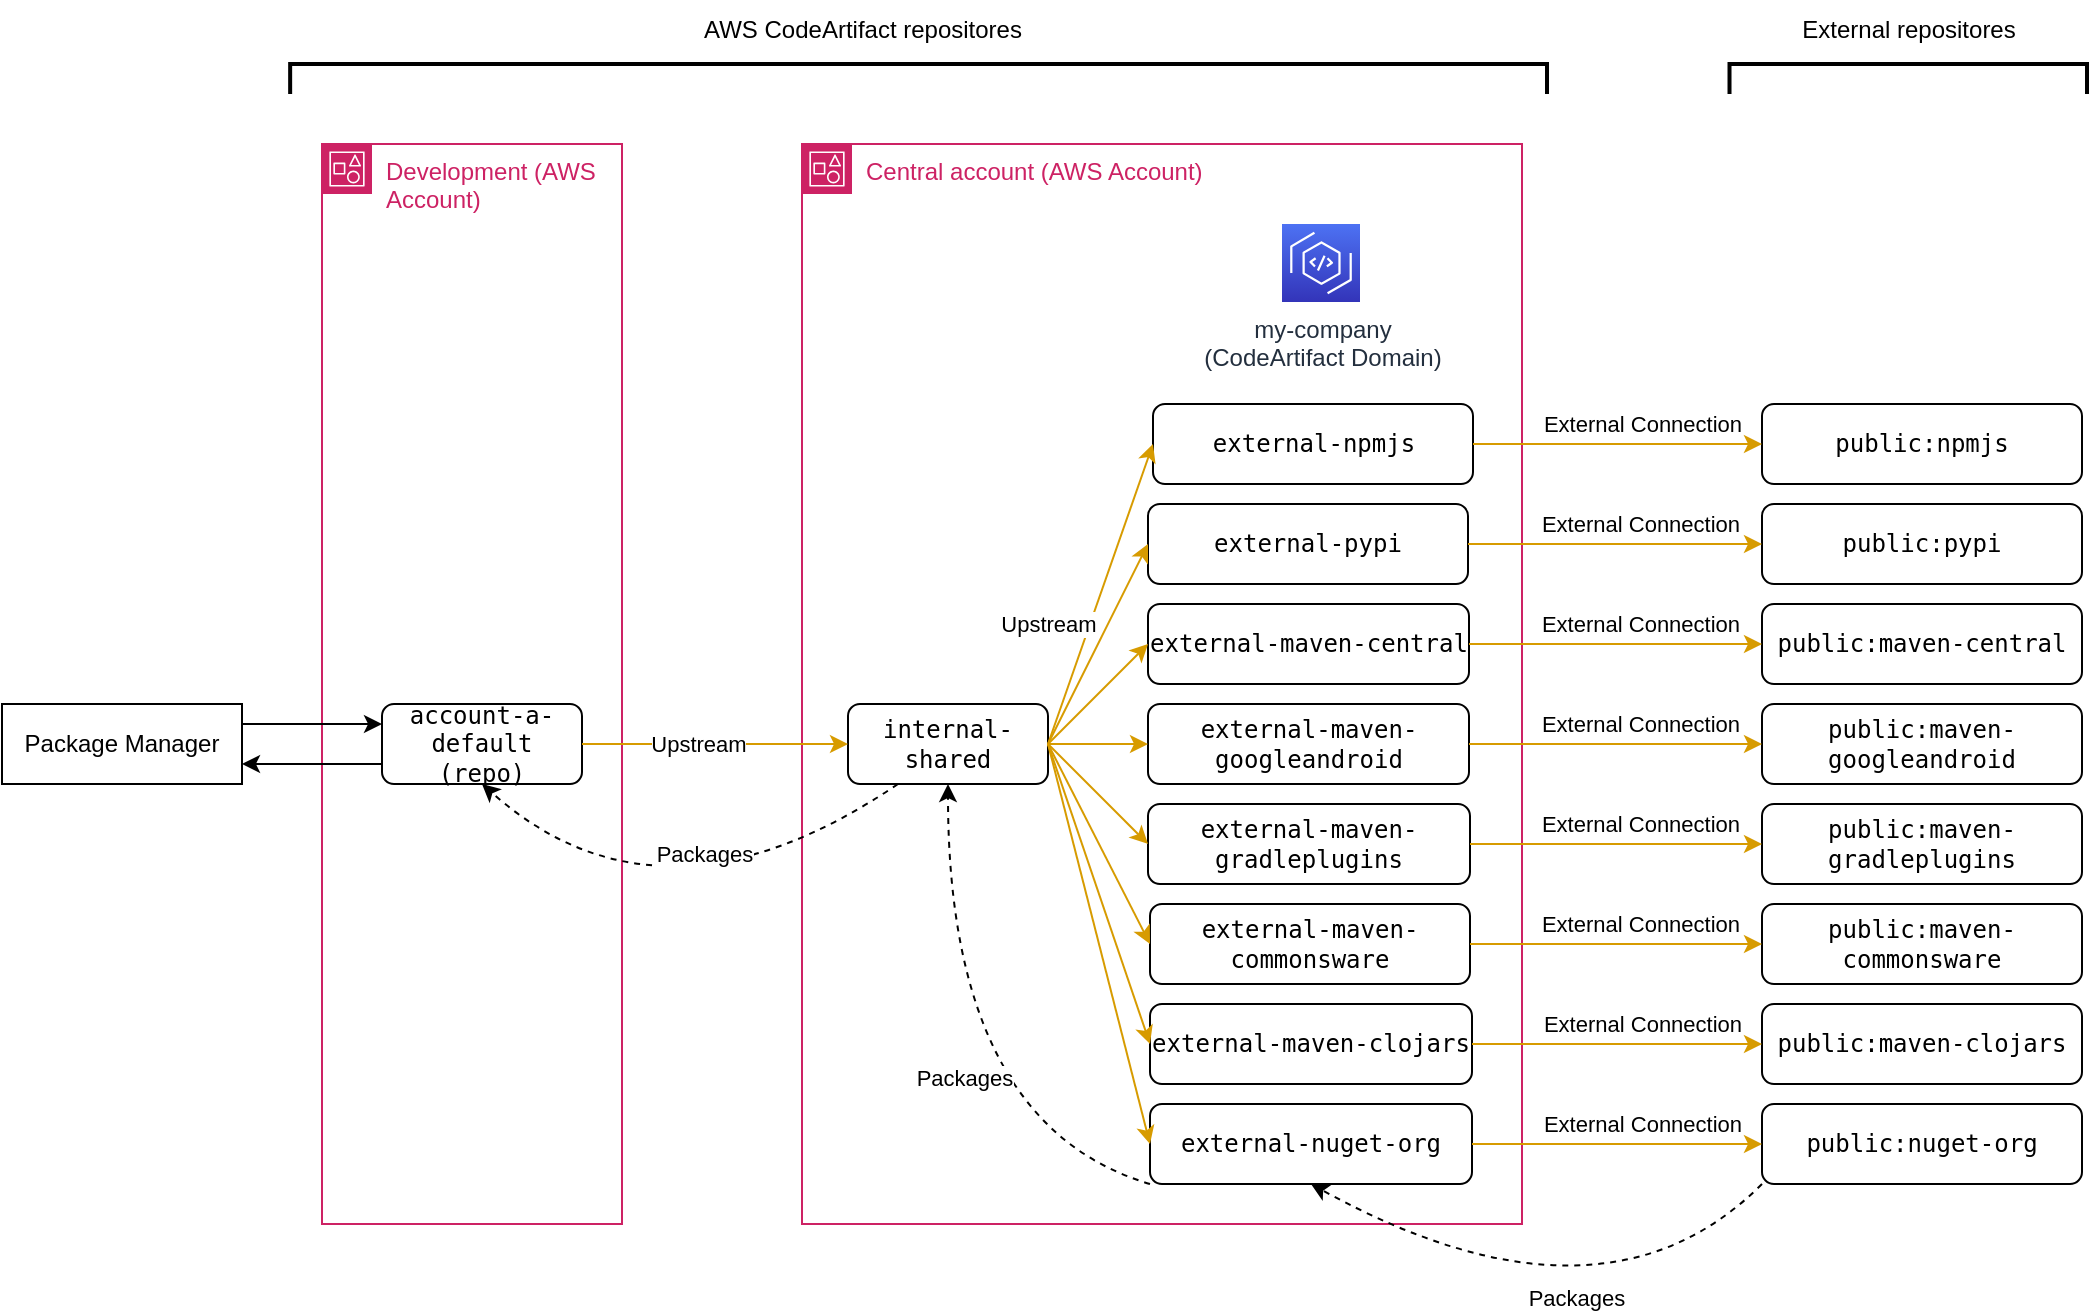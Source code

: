<mxfile version="24.7.8" pages="4">
  <diagram name="ext-shared-stg" id="HRoRe1zzGzBoQn-4XEZ7">
    <mxGraphModel dx="1314" dy="861" grid="1" gridSize="10" guides="1" tooltips="1" connect="1" arrows="1" fold="1" page="1" pageScale="1" pageWidth="850" pageHeight="1100" math="0" shadow="0">
      <root>
        <mxCell id="0" />
        <mxCell id="1" parent="0" />
        <mxCell id="nk2X0FEJClPMyaTlSRbJ-1" value="&lt;code class=&quot;code&quot;&gt;public:npmjs&lt;/code&gt;" style="rounded=1;whiteSpace=wrap;html=1;" parent="1" vertex="1">
          <mxGeometry x="880" y="210" width="160" height="40" as="geometry" />
        </mxCell>
        <mxCell id="nk2X0FEJClPMyaTlSRbJ-2" value="&lt;code class=&quot;code&quot;&gt;public:pypi&lt;/code&gt;" style="rounded=1;whiteSpace=wrap;html=1;" parent="1" vertex="1">
          <mxGeometry x="880" y="260" width="160" height="40" as="geometry" />
        </mxCell>
        <mxCell id="nk2X0FEJClPMyaTlSRbJ-3" value="&lt;code class=&quot;code&quot;&gt;public:maven-central&lt;/code&gt;" style="rounded=1;whiteSpace=wrap;html=1;" parent="1" vertex="1">
          <mxGeometry x="880" y="310" width="160" height="40" as="geometry" />
        </mxCell>
        <mxCell id="nk2X0FEJClPMyaTlSRbJ-4" value="&lt;code class=&quot;code&quot;&gt;public:maven-googleandroid&lt;/code&gt;" style="rounded=1;whiteSpace=wrap;html=1;" parent="1" vertex="1">
          <mxGeometry x="880" y="360" width="160" height="40" as="geometry" />
        </mxCell>
        <mxCell id="nk2X0FEJClPMyaTlSRbJ-5" value="&lt;code class=&quot;code&quot;&gt;public:maven-gradleplugins&lt;/code&gt;" style="rounded=1;whiteSpace=wrap;html=1;" parent="1" vertex="1">
          <mxGeometry x="880" y="410" width="160" height="40" as="geometry" />
        </mxCell>
        <mxCell id="nk2X0FEJClPMyaTlSRbJ-6" value="&lt;code class=&quot;code&quot;&gt;public:maven-commonsware&lt;/code&gt;" style="rounded=1;whiteSpace=wrap;html=1;" parent="1" vertex="1">
          <mxGeometry x="880" y="460" width="160" height="40" as="geometry" />
        </mxCell>
        <mxCell id="nk2X0FEJClPMyaTlSRbJ-7" value="&lt;code class=&quot;code&quot;&gt;public:maven-clojars&lt;/code&gt;" style="rounded=1;whiteSpace=wrap;html=1;" parent="1" vertex="1">
          <mxGeometry x="880" y="510" width="160" height="40" as="geometry" />
        </mxCell>
        <mxCell id="nk2X0FEJClPMyaTlSRbJ-8" value="&lt;code class=&quot;code&quot;&gt;public:nuget-org&lt;/code&gt;" style="rounded=1;whiteSpace=wrap;html=1;" parent="1" vertex="1">
          <mxGeometry x="880" y="560" width="160" height="40" as="geometry" />
        </mxCell>
        <mxCell id="nk2X0FEJClPMyaTlSRbJ-18" value="" style="strokeWidth=2;html=1;shape=mxgraph.flowchart.annotation_1;align=left;pointerEvents=1;rotation=90;" parent="1" vertex="1">
          <mxGeometry x="945.63" y="-41.87" width="15" height="178.75" as="geometry" />
        </mxCell>
        <mxCell id="nk2X0FEJClPMyaTlSRbJ-19" value="External repositores" style="text;html=1;align=center;verticalAlign=middle;resizable=0;points=[];autosize=1;strokeColor=none;fillColor=none;" parent="1" vertex="1">
          <mxGeometry x="888.13" y="8" width="130" height="30" as="geometry" />
        </mxCell>
        <mxCell id="nk2X0FEJClPMyaTlSRbJ-20" value="" style="strokeWidth=2;html=1;shape=mxgraph.flowchart.annotation_1;align=left;pointerEvents=1;rotation=90;" parent="1" vertex="1">
          <mxGeometry x="450.79" y="-266.71" width="15" height="628.43" as="geometry" />
        </mxCell>
        <mxCell id="nk2X0FEJClPMyaTlSRbJ-21" value="AWS CodeArtifact repositores" style="text;html=1;align=center;verticalAlign=middle;resizable=0;points=[];autosize=1;strokeColor=none;fillColor=none;" parent="1" vertex="1">
          <mxGeometry x="340" y="8" width="180" height="30" as="geometry" />
        </mxCell>
        <mxCell id="nk2X0FEJClPMyaTlSRbJ-22" value="Central account (AWS Account)" style="points=[[0,0],[0.25,0],[0.5,0],[0.75,0],[1,0],[1,0.25],[1,0.5],[1,0.75],[1,1],[0.75,1],[0.5,1],[0.25,1],[0,1],[0,0.75],[0,0.5],[0,0.25]];outlineConnect=0;gradientColor=none;html=1;whiteSpace=wrap;fontSize=12;fontStyle=0;container=1;pointerEvents=0;collapsible=0;recursiveResize=0;shape=mxgraph.aws4.group;grIcon=mxgraph.aws4.group_account;strokeColor=#CD2264;fillColor=none;verticalAlign=top;align=left;spacingLeft=30;fontColor=#CD2264;dashed=0;" parent="1" vertex="1">
          <mxGeometry x="400" y="80" width="360" height="540" as="geometry" />
        </mxCell>
        <mxCell id="nk2X0FEJClPMyaTlSRbJ-9" value="&lt;code class=&quot;code&quot;&gt;external-npmjs&lt;/code&gt;" style="rounded=1;whiteSpace=wrap;html=1;" parent="nk2X0FEJClPMyaTlSRbJ-22" vertex="1">
          <mxGeometry x="175.5" y="130" width="160" height="40" as="geometry" />
        </mxCell>
        <mxCell id="nk2X0FEJClPMyaTlSRbJ-24" value="my-company&lt;div&gt;(CodeArtifact Domain)&lt;/div&gt;" style="sketch=0;points=[[0,0,0],[0.25,0,0],[0.5,0,0],[0.75,0,0],[1,0,0],[0,1,0],[0.25,1,0],[0.5,1,0],[0.75,1,0],[1,1,0],[0,0.25,0],[0,0.5,0],[0,0.75,0],[1,0.25,0],[1,0.5,0],[1,0.75,0]];outlineConnect=0;fontColor=#232F3E;gradientColor=#4D72F3;gradientDirection=north;fillColor=#3334B9;strokeColor=#ffffff;dashed=0;verticalLabelPosition=bottom;verticalAlign=top;align=center;html=1;fontSize=12;fontStyle=0;aspect=fixed;shape=mxgraph.aws4.resourceIcon;resIcon=mxgraph.aws4.codeartifact;" parent="nk2X0FEJClPMyaTlSRbJ-22" vertex="1">
          <mxGeometry x="240" y="40" width="39" height="39" as="geometry" />
        </mxCell>
        <mxCell id="nk2X0FEJClPMyaTlSRbJ-11" value="&lt;code class=&quot;code&quot;&gt;external-maven-central&lt;/code&gt;" style="rounded=1;whiteSpace=wrap;html=1;" parent="nk2X0FEJClPMyaTlSRbJ-22" vertex="1">
          <mxGeometry x="173" y="230" width="160.5" height="40" as="geometry" />
        </mxCell>
        <mxCell id="nk2X0FEJClPMyaTlSRbJ-12" value="&lt;code class=&quot;code&quot;&gt;external-maven-googleandroid&lt;/code&gt;" style="rounded=1;whiteSpace=wrap;html=1;" parent="nk2X0FEJClPMyaTlSRbJ-22" vertex="1">
          <mxGeometry x="173" y="280" width="160.5" height="40" as="geometry" />
        </mxCell>
        <mxCell id="nk2X0FEJClPMyaTlSRbJ-10" value="&lt;code class=&quot;code&quot;&gt;external-pypi&lt;/code&gt;" style="rounded=1;whiteSpace=wrap;html=1;" parent="nk2X0FEJClPMyaTlSRbJ-22" vertex="1">
          <mxGeometry x="173" y="180" width="160" height="40" as="geometry" />
        </mxCell>
        <mxCell id="nk2X0FEJClPMyaTlSRbJ-13" value="&lt;code class=&quot;code&quot;&gt;external-maven-gradleplugins&lt;/code&gt;" style="rounded=1;whiteSpace=wrap;html=1;" parent="nk2X0FEJClPMyaTlSRbJ-22" vertex="1">
          <mxGeometry x="173" y="330" width="161" height="40" as="geometry" />
        </mxCell>
        <mxCell id="nk2X0FEJClPMyaTlSRbJ-14" value="&lt;code class=&quot;code&quot;&gt;external-maven-commonsware&lt;/code&gt;" style="rounded=1;whiteSpace=wrap;html=1;" parent="nk2X0FEJClPMyaTlSRbJ-22" vertex="1">
          <mxGeometry x="174" y="380" width="160" height="40" as="geometry" />
        </mxCell>
        <mxCell id="nk2X0FEJClPMyaTlSRbJ-15" value="&lt;code class=&quot;code&quot;&gt;external-maven-clojars&lt;/code&gt;" style="rounded=1;whiteSpace=wrap;html=1;" parent="nk2X0FEJClPMyaTlSRbJ-22" vertex="1">
          <mxGeometry x="174" y="430" width="161" height="40" as="geometry" />
        </mxCell>
        <mxCell id="nk2X0FEJClPMyaTlSRbJ-16" value="&lt;code class=&quot;code&quot;&gt;external-nuget-org&lt;/code&gt;" style="rounded=1;whiteSpace=wrap;html=1;" parent="nk2X0FEJClPMyaTlSRbJ-22" vertex="1">
          <mxGeometry x="174" y="480" width="161" height="40" as="geometry" />
        </mxCell>
        <mxCell id="nk2X0FEJClPMyaTlSRbJ-44" value="&lt;code class=&quot;code&quot;&gt;internal-shared&lt;/code&gt;" style="rounded=1;whiteSpace=wrap;html=1;" parent="nk2X0FEJClPMyaTlSRbJ-22" vertex="1">
          <mxGeometry x="23" y="280" width="100" height="40" as="geometry" />
        </mxCell>
        <mxCell id="nk2X0FEJClPMyaTlSRbJ-28" value="" style="endArrow=classic;html=1;rounded=0;entryX=0;entryY=0.5;entryDx=0;entryDy=0;exitX=1;exitY=0.5;exitDx=0;exitDy=0;fillColor=#ffe6cc;strokeColor=#d79b00;" parent="nk2X0FEJClPMyaTlSRbJ-22" source="nk2X0FEJClPMyaTlSRbJ-44" target="nk2X0FEJClPMyaTlSRbJ-9" edge="1">
          <mxGeometry width="50" height="50" relative="1" as="geometry">
            <mxPoint x="-107" y="200" as="sourcePoint" />
            <mxPoint x="-57" y="150" as="targetPoint" />
          </mxGeometry>
        </mxCell>
        <mxCell id="nk2X0FEJClPMyaTlSRbJ-55" value="Upstream" style="edgeLabel;html=1;align=center;verticalAlign=middle;resizable=0;points=[];" parent="nk2X0FEJClPMyaTlSRbJ-28" vertex="1" connectable="0">
          <mxGeometry x="0.015" relative="1" as="geometry">
            <mxPoint x="-27" y="16" as="offset" />
          </mxGeometry>
        </mxCell>
        <mxCell id="nk2X0FEJClPMyaTlSRbJ-45" value="" style="endArrow=classic;html=1;rounded=0;entryX=0;entryY=0.5;entryDx=0;entryDy=0;exitX=1;exitY=0.5;exitDx=0;exitDy=0;fillColor=#ffe6cc;strokeColor=#d79b00;" parent="nk2X0FEJClPMyaTlSRbJ-22" source="nk2X0FEJClPMyaTlSRbJ-44" target="nk2X0FEJClPMyaTlSRbJ-10" edge="1">
          <mxGeometry width="50" height="50" relative="1" as="geometry">
            <mxPoint x="13" y="150" as="sourcePoint" />
            <mxPoint x="-47" y="280" as="targetPoint" />
          </mxGeometry>
        </mxCell>
        <mxCell id="nk2X0FEJClPMyaTlSRbJ-46" value="" style="endArrow=classic;html=1;rounded=0;entryX=0;entryY=0.5;entryDx=0;entryDy=0;exitX=1;exitY=0.5;exitDx=0;exitDy=0;fillColor=#ffe6cc;strokeColor=#d79b00;" parent="nk2X0FEJClPMyaTlSRbJ-22" source="nk2X0FEJClPMyaTlSRbJ-44" target="nk2X0FEJClPMyaTlSRbJ-11" edge="1">
          <mxGeometry width="50" height="50" relative="1" as="geometry">
            <mxPoint x="-87" y="270" as="sourcePoint" />
            <mxPoint x="-37" y="220" as="targetPoint" />
          </mxGeometry>
        </mxCell>
        <mxCell id="nk2X0FEJClPMyaTlSRbJ-47" value="" style="endArrow=classic;html=1;rounded=0;entryX=0;entryY=0.5;entryDx=0;entryDy=0;exitX=1;exitY=0.5;exitDx=0;exitDy=0;fillColor=#ffe6cc;strokeColor=#d79b00;" parent="nk2X0FEJClPMyaTlSRbJ-22" source="nk2X0FEJClPMyaTlSRbJ-44" target="nk2X0FEJClPMyaTlSRbJ-12" edge="1">
          <mxGeometry width="50" height="50" relative="1" as="geometry">
            <mxPoint x="-127" y="330" as="sourcePoint" />
            <mxPoint x="-77" y="280" as="targetPoint" />
          </mxGeometry>
        </mxCell>
        <mxCell id="nk2X0FEJClPMyaTlSRbJ-48" value="" style="endArrow=classic;html=1;rounded=0;entryX=0;entryY=0.5;entryDx=0;entryDy=0;exitX=1;exitY=0.5;exitDx=0;exitDy=0;fillColor=#ffe6cc;strokeColor=#d79b00;" parent="nk2X0FEJClPMyaTlSRbJ-22" source="nk2X0FEJClPMyaTlSRbJ-44" target="nk2X0FEJClPMyaTlSRbJ-13" edge="1">
          <mxGeometry width="50" height="50" relative="1" as="geometry">
            <mxPoint x="3" y="150" as="sourcePoint" />
            <mxPoint x="13" y="350" as="targetPoint" />
          </mxGeometry>
        </mxCell>
        <mxCell id="nk2X0FEJClPMyaTlSRbJ-49" value="" style="endArrow=classic;html=1;rounded=0;entryX=0;entryY=0.5;entryDx=0;entryDy=0;exitX=1;exitY=0.5;exitDx=0;exitDy=0;fillColor=#ffe6cc;strokeColor=#d79b00;" parent="nk2X0FEJClPMyaTlSRbJ-22" source="nk2X0FEJClPMyaTlSRbJ-44" target="nk2X0FEJClPMyaTlSRbJ-14" edge="1">
          <mxGeometry width="50" height="50" relative="1" as="geometry">
            <mxPoint x="43" y="420" as="sourcePoint" />
            <mxPoint x="93" y="370" as="targetPoint" />
          </mxGeometry>
        </mxCell>
        <mxCell id="nk2X0FEJClPMyaTlSRbJ-50" value="" style="endArrow=classic;html=1;rounded=0;entryX=0;entryY=0.5;entryDx=0;entryDy=0;exitX=1;exitY=0.5;exitDx=0;exitDy=0;fillColor=#ffe6cc;strokeColor=#d79b00;" parent="nk2X0FEJClPMyaTlSRbJ-22" source="nk2X0FEJClPMyaTlSRbJ-44" target="nk2X0FEJClPMyaTlSRbJ-15" edge="1">
          <mxGeometry width="50" height="50" relative="1" as="geometry">
            <mxPoint x="-137" y="310" as="sourcePoint" />
            <mxPoint x="-87" y="260" as="targetPoint" />
          </mxGeometry>
        </mxCell>
        <mxCell id="nk2X0FEJClPMyaTlSRbJ-51" value="" style="endArrow=classic;html=1;rounded=0;entryX=0;entryY=0.5;entryDx=0;entryDy=0;exitX=1;exitY=0.5;exitDx=0;exitDy=0;fillColor=#ffe6cc;strokeColor=#d79b00;" parent="nk2X0FEJClPMyaTlSRbJ-22" source="nk2X0FEJClPMyaTlSRbJ-44" target="nk2X0FEJClPMyaTlSRbJ-16" edge="1">
          <mxGeometry width="50" height="50" relative="1" as="geometry">
            <mxPoint x="-287" y="300" as="sourcePoint" />
            <mxPoint x="-237" y="250" as="targetPoint" />
          </mxGeometry>
        </mxCell>
        <mxCell id="nk2X0FEJClPMyaTlSRbJ-63" value="" style="curved=1;endArrow=classic;html=1;rounded=0;exitX=0;exitY=1;exitDx=0;exitDy=0;entryX=0.5;entryY=1;entryDx=0;entryDy=0;dashed=1;" parent="nk2X0FEJClPMyaTlSRbJ-22" source="nk2X0FEJClPMyaTlSRbJ-16" target="nk2X0FEJClPMyaTlSRbJ-44" edge="1">
          <mxGeometry width="50" height="50" relative="1" as="geometry">
            <mxPoint x="493" y="530" as="sourcePoint" />
            <mxPoint x="333" y="530" as="targetPoint" />
            <Array as="points">
              <mxPoint x="73" y="490" />
            </Array>
          </mxGeometry>
        </mxCell>
        <mxCell id="nk2X0FEJClPMyaTlSRbJ-64" value="Packages" style="edgeLabel;html=1;align=center;verticalAlign=middle;resizable=0;points=[];" parent="nk2X0FEJClPMyaTlSRbJ-63" vertex="1" connectable="0">
          <mxGeometry x="-0.246" y="-25" relative="1" as="geometry">
            <mxPoint x="-1" as="offset" />
          </mxGeometry>
        </mxCell>
        <mxCell id="nk2X0FEJClPMyaTlSRbJ-23" value="Development (AWS Account)" style="points=[[0,0],[0.25,0],[0.5,0],[0.75,0],[1,0],[1,0.25],[1,0.5],[1,0.75],[1,1],[0.75,1],[0.5,1],[0.25,1],[0,1],[0,0.75],[0,0.5],[0,0.25]];outlineConnect=0;gradientColor=none;html=1;whiteSpace=wrap;fontSize=12;fontStyle=0;container=1;pointerEvents=0;collapsible=0;recursiveResize=0;shape=mxgraph.aws4.group;grIcon=mxgraph.aws4.group_account;strokeColor=#CD2264;fillColor=none;verticalAlign=top;align=left;spacingLeft=30;fontColor=#CD2264;dashed=0;" parent="1" vertex="1">
          <mxGeometry x="160" y="80" width="150" height="540" as="geometry" />
        </mxCell>
        <mxCell id="nk2X0FEJClPMyaTlSRbJ-53" value="&lt;font face=&quot;monospace&quot;&gt;account-a-default (repo)&lt;/font&gt;" style="rounded=1;whiteSpace=wrap;html=1;" parent="nk2X0FEJClPMyaTlSRbJ-23" vertex="1">
          <mxGeometry x="30" y="280" width="100" height="40" as="geometry" />
        </mxCell>
        <mxCell id="nk2X0FEJClPMyaTlSRbJ-26" value="" style="endArrow=classic;html=1;rounded=0;exitX=1;exitY=0.5;exitDx=0;exitDy=0;entryX=0;entryY=0.5;entryDx=0;entryDy=0;fillColor=#ffe6cc;strokeColor=#d79b00;" parent="1" source="nk2X0FEJClPMyaTlSRbJ-9" target="nk2X0FEJClPMyaTlSRbJ-1" edge="1">
          <mxGeometry width="50" height="50" relative="1" as="geometry">
            <mxPoint x="730" y="230" as="sourcePoint" />
            <mxPoint x="780" y="180" as="targetPoint" />
          </mxGeometry>
        </mxCell>
        <mxCell id="nk2X0FEJClPMyaTlSRbJ-27" value="External Connection" style="edgeLabel;html=1;align=center;verticalAlign=middle;resizable=0;points=[];" parent="nk2X0FEJClPMyaTlSRbJ-26" vertex="1" connectable="0">
          <mxGeometry x="-0.025" relative="1" as="geometry">
            <mxPoint x="14" y="-10" as="offset" />
          </mxGeometry>
        </mxCell>
        <mxCell id="nk2X0FEJClPMyaTlSRbJ-29" value="" style="endArrow=classic;html=1;rounded=0;exitX=1;exitY=0.5;exitDx=0;exitDy=0;entryX=0;entryY=0.5;entryDx=0;entryDy=0;fillColor=#ffe6cc;strokeColor=#d79b00;" parent="1" source="nk2X0FEJClPMyaTlSRbJ-10" target="nk2X0FEJClPMyaTlSRbJ-2" edge="1">
          <mxGeometry width="50" height="50" relative="1" as="geometry">
            <mxPoint x="728" y="240" as="sourcePoint" />
            <mxPoint x="890" y="240" as="targetPoint" />
          </mxGeometry>
        </mxCell>
        <mxCell id="nk2X0FEJClPMyaTlSRbJ-30" value="External Connection" style="edgeLabel;html=1;align=center;verticalAlign=middle;resizable=0;points=[];" parent="nk2X0FEJClPMyaTlSRbJ-29" vertex="1" connectable="0">
          <mxGeometry x="-0.025" relative="1" as="geometry">
            <mxPoint x="14" y="-10" as="offset" />
          </mxGeometry>
        </mxCell>
        <mxCell id="nk2X0FEJClPMyaTlSRbJ-31" value="" style="endArrow=classic;html=1;rounded=0;exitX=1;exitY=0.5;exitDx=0;exitDy=0;entryX=0;entryY=0.5;entryDx=0;entryDy=0;fillColor=#ffe6cc;strokeColor=#d79b00;" parent="1" source="nk2X0FEJClPMyaTlSRbJ-11" target="nk2X0FEJClPMyaTlSRbJ-3" edge="1">
          <mxGeometry width="50" height="50" relative="1" as="geometry">
            <mxPoint x="728" y="290" as="sourcePoint" />
            <mxPoint x="890" y="290" as="targetPoint" />
          </mxGeometry>
        </mxCell>
        <mxCell id="nk2X0FEJClPMyaTlSRbJ-32" value="External Connection" style="edgeLabel;html=1;align=center;verticalAlign=middle;resizable=0;points=[];" parent="nk2X0FEJClPMyaTlSRbJ-31" vertex="1" connectable="0">
          <mxGeometry x="-0.025" relative="1" as="geometry">
            <mxPoint x="14" y="-10" as="offset" />
          </mxGeometry>
        </mxCell>
        <mxCell id="nk2X0FEJClPMyaTlSRbJ-34" value="" style="endArrow=classic;html=1;rounded=0;exitX=1;exitY=0.5;exitDx=0;exitDy=0;entryX=0;entryY=0.5;entryDx=0;entryDy=0;fillColor=#ffe6cc;strokeColor=#d79b00;" parent="1" source="nk2X0FEJClPMyaTlSRbJ-12" target="nk2X0FEJClPMyaTlSRbJ-4" edge="1">
          <mxGeometry width="50" height="50" relative="1" as="geometry">
            <mxPoint x="738" y="300" as="sourcePoint" />
            <mxPoint x="900" y="300" as="targetPoint" />
          </mxGeometry>
        </mxCell>
        <mxCell id="nk2X0FEJClPMyaTlSRbJ-35" value="External Connection" style="edgeLabel;html=1;align=center;verticalAlign=middle;resizable=0;points=[];" parent="nk2X0FEJClPMyaTlSRbJ-34" vertex="1" connectable="0">
          <mxGeometry x="-0.025" relative="1" as="geometry">
            <mxPoint x="14" y="-10" as="offset" />
          </mxGeometry>
        </mxCell>
        <mxCell id="nk2X0FEJClPMyaTlSRbJ-36" value="" style="endArrow=classic;html=1;rounded=0;exitX=1;exitY=0.5;exitDx=0;exitDy=0;entryX=0;entryY=0.5;entryDx=0;entryDy=0;fillColor=#ffe6cc;strokeColor=#d79b00;" parent="1" source="nk2X0FEJClPMyaTlSRbJ-13" target="nk2X0FEJClPMyaTlSRbJ-5" edge="1">
          <mxGeometry width="50" height="50" relative="1" as="geometry">
            <mxPoint x="748" y="310" as="sourcePoint" />
            <mxPoint x="910" y="310" as="targetPoint" />
          </mxGeometry>
        </mxCell>
        <mxCell id="nk2X0FEJClPMyaTlSRbJ-37" value="External Connection" style="edgeLabel;html=1;align=center;verticalAlign=middle;resizable=0;points=[];" parent="nk2X0FEJClPMyaTlSRbJ-36" vertex="1" connectable="0">
          <mxGeometry x="-0.025" relative="1" as="geometry">
            <mxPoint x="14" y="-10" as="offset" />
          </mxGeometry>
        </mxCell>
        <mxCell id="nk2X0FEJClPMyaTlSRbJ-38" value="" style="endArrow=classic;html=1;rounded=0;exitX=1;exitY=0.5;exitDx=0;exitDy=0;fillColor=#ffe6cc;strokeColor=#d79b00;" parent="1" source="nk2X0FEJClPMyaTlSRbJ-14" target="nk2X0FEJClPMyaTlSRbJ-6" edge="1">
          <mxGeometry width="50" height="50" relative="1" as="geometry">
            <mxPoint x="758" y="320" as="sourcePoint" />
            <mxPoint x="920" y="320" as="targetPoint" />
          </mxGeometry>
        </mxCell>
        <mxCell id="nk2X0FEJClPMyaTlSRbJ-39" value="External Connection" style="edgeLabel;html=1;align=center;verticalAlign=middle;resizable=0;points=[];" parent="nk2X0FEJClPMyaTlSRbJ-38" vertex="1" connectable="0">
          <mxGeometry x="-0.025" relative="1" as="geometry">
            <mxPoint x="14" y="-10" as="offset" />
          </mxGeometry>
        </mxCell>
        <mxCell id="nk2X0FEJClPMyaTlSRbJ-40" value="" style="endArrow=classic;html=1;rounded=0;exitX=1;exitY=0.5;exitDx=0;exitDy=0;entryX=0;entryY=0.5;entryDx=0;entryDy=0;fillColor=#ffe6cc;strokeColor=#d79b00;" parent="1" source="nk2X0FEJClPMyaTlSRbJ-15" target="nk2X0FEJClPMyaTlSRbJ-7" edge="1">
          <mxGeometry width="50" height="50" relative="1" as="geometry">
            <mxPoint x="768" y="330" as="sourcePoint" />
            <mxPoint x="930" y="330" as="targetPoint" />
          </mxGeometry>
        </mxCell>
        <mxCell id="nk2X0FEJClPMyaTlSRbJ-41" value="External Connection" style="edgeLabel;html=1;align=center;verticalAlign=middle;resizable=0;points=[];" parent="nk2X0FEJClPMyaTlSRbJ-40" vertex="1" connectable="0">
          <mxGeometry x="-0.025" relative="1" as="geometry">
            <mxPoint x="14" y="-10" as="offset" />
          </mxGeometry>
        </mxCell>
        <mxCell id="nk2X0FEJClPMyaTlSRbJ-42" value="" style="endArrow=classic;html=1;rounded=0;exitX=1;exitY=0.5;exitDx=0;exitDy=0;entryX=0;entryY=0.5;entryDx=0;entryDy=0;fillColor=#ffe6cc;strokeColor=#d79b00;" parent="1" source="nk2X0FEJClPMyaTlSRbJ-16" target="nk2X0FEJClPMyaTlSRbJ-8" edge="1">
          <mxGeometry width="50" height="50" relative="1" as="geometry">
            <mxPoint x="778" y="340" as="sourcePoint" />
            <mxPoint x="940" y="340" as="targetPoint" />
          </mxGeometry>
        </mxCell>
        <mxCell id="nk2X0FEJClPMyaTlSRbJ-43" value="External Connection" style="edgeLabel;html=1;align=center;verticalAlign=middle;resizable=0;points=[];" parent="nk2X0FEJClPMyaTlSRbJ-42" vertex="1" connectable="0">
          <mxGeometry x="-0.025" relative="1" as="geometry">
            <mxPoint x="14" y="-10" as="offset" />
          </mxGeometry>
        </mxCell>
        <mxCell id="nk2X0FEJClPMyaTlSRbJ-56" value="Package Manager" style="rounded=0;whiteSpace=wrap;html=1;" parent="1" vertex="1">
          <mxGeometry y="360" width="120" height="40" as="geometry" />
        </mxCell>
        <mxCell id="nk2X0FEJClPMyaTlSRbJ-59" value="" style="endArrow=classic;html=1;rounded=0;entryX=0;entryY=0.25;entryDx=0;entryDy=0;exitX=1;exitY=0.25;exitDx=0;exitDy=0;" parent="1" source="nk2X0FEJClPMyaTlSRbJ-56" target="nk2X0FEJClPMyaTlSRbJ-53" edge="1">
          <mxGeometry width="50" height="50" relative="1" as="geometry">
            <mxPoint x="130" y="530" as="sourcePoint" />
            <mxPoint x="180" y="480" as="targetPoint" />
          </mxGeometry>
        </mxCell>
        <mxCell id="nk2X0FEJClPMyaTlSRbJ-60" value="" style="endArrow=classic;html=1;rounded=0;entryX=1;entryY=0.75;entryDx=0;entryDy=0;exitX=0;exitY=0.75;exitDx=0;exitDy=0;" parent="1" source="nk2X0FEJClPMyaTlSRbJ-53" target="nk2X0FEJClPMyaTlSRbJ-56" edge="1">
          <mxGeometry width="50" height="50" relative="1" as="geometry">
            <mxPoint x="50" y="440" as="sourcePoint" />
            <mxPoint x="100" y="390" as="targetPoint" />
          </mxGeometry>
        </mxCell>
        <mxCell id="nk2X0FEJClPMyaTlSRbJ-61" value="" style="curved=1;endArrow=classic;html=1;rounded=0;exitX=0;exitY=1;exitDx=0;exitDy=0;entryX=0.5;entryY=1;entryDx=0;entryDy=0;dashed=1;" parent="1" source="nk2X0FEJClPMyaTlSRbJ-8" target="nk2X0FEJClPMyaTlSRbJ-16" edge="1">
          <mxGeometry width="50" height="50" relative="1" as="geometry">
            <mxPoint x="510" y="930" as="sourcePoint" />
            <mxPoint x="560" y="880" as="targetPoint" />
            <Array as="points">
              <mxPoint x="800" y="680" />
            </Array>
          </mxGeometry>
        </mxCell>
        <mxCell id="nk2X0FEJClPMyaTlSRbJ-62" value="Packages" style="edgeLabel;html=1;align=center;verticalAlign=middle;resizable=0;points=[];" parent="nk2X0FEJClPMyaTlSRbJ-61" vertex="1" connectable="0">
          <mxGeometry x="-0.246" y="-25" relative="1" as="geometry">
            <mxPoint x="-1" as="offset" />
          </mxGeometry>
        </mxCell>
        <mxCell id="nk2X0FEJClPMyaTlSRbJ-57" value="" style="endArrow=classic;html=1;rounded=0;exitX=1;exitY=0.5;exitDx=0;exitDy=0;fillColor=#ffe6cc;strokeColor=#d79b00;entryX=0;entryY=0.5;entryDx=0;entryDy=0;" parent="1" source="nk2X0FEJClPMyaTlSRbJ-53" target="nk2X0FEJClPMyaTlSRbJ-44" edge="1">
          <mxGeometry width="50" height="50" relative="1" as="geometry">
            <mxPoint x="280" y="490" as="sourcePoint" />
            <mxPoint x="240" y="380" as="targetPoint" />
          </mxGeometry>
        </mxCell>
        <mxCell id="nk2X0FEJClPMyaTlSRbJ-58" value="Upstream" style="edgeLabel;html=1;align=center;verticalAlign=middle;resizable=0;points=[];" parent="nk2X0FEJClPMyaTlSRbJ-57" vertex="1" connectable="0">
          <mxGeometry x="0.047" relative="1" as="geometry">
            <mxPoint x="-12" as="offset" />
          </mxGeometry>
        </mxCell>
        <mxCell id="nk2X0FEJClPMyaTlSRbJ-65" value="" style="curved=1;endArrow=classic;html=1;rounded=0;exitX=0.25;exitY=1;exitDx=0;exitDy=0;entryX=0.5;entryY=1;entryDx=0;entryDy=0;dashed=1;" parent="1" source="nk2X0FEJClPMyaTlSRbJ-44" target="nk2X0FEJClPMyaTlSRbJ-53" edge="1">
          <mxGeometry width="50" height="50" relative="1" as="geometry">
            <mxPoint x="569" y="610" as="sourcePoint" />
            <mxPoint x="363" y="410" as="targetPoint" />
            <Array as="points">
              <mxPoint x="330" y="480" />
            </Array>
          </mxGeometry>
        </mxCell>
        <mxCell id="nk2X0FEJClPMyaTlSRbJ-66" value="Packages" style="edgeLabel;html=1;align=center;verticalAlign=middle;resizable=0;points=[];" parent="nk2X0FEJClPMyaTlSRbJ-65" vertex="1" connectable="0">
          <mxGeometry x="-0.246" y="-25" relative="1" as="geometry">
            <mxPoint x="-1" as="offset" />
          </mxGeometry>
        </mxCell>
      </root>
    </mxGraphModel>
  </diagram>
  <diagram name="ext-shared-stg-multi" id="MFPo96U5RBanItSp-pPb">
    <mxGraphModel dx="2164" dy="861" grid="1" gridSize="10" guides="1" tooltips="1" connect="1" arrows="1" fold="1" page="1" pageScale="1" pageWidth="850" pageHeight="1100" math="0" shadow="0">
      <root>
        <mxCell id="WiYJXMIqmyH6E6IxXbWN-0" />
        <mxCell id="WiYJXMIqmyH6E6IxXbWN-1" parent="WiYJXMIqmyH6E6IxXbWN-0" />
        <mxCell id="WiYJXMIqmyH6E6IxXbWN-2" value="&lt;code class=&quot;code&quot;&gt;public:npmjs&lt;/code&gt;" style="rounded=1;whiteSpace=wrap;html=1;" parent="WiYJXMIqmyH6E6IxXbWN-1" vertex="1">
          <mxGeometry x="240" y="210" width="160" height="40" as="geometry" />
        </mxCell>
        <mxCell id="WiYJXMIqmyH6E6IxXbWN-3" value="&lt;code class=&quot;code&quot;&gt;public:pypi&lt;/code&gt;" style="rounded=1;whiteSpace=wrap;html=1;" parent="WiYJXMIqmyH6E6IxXbWN-1" vertex="1">
          <mxGeometry x="240" y="260" width="160" height="40" as="geometry" />
        </mxCell>
        <mxCell id="WiYJXMIqmyH6E6IxXbWN-4" value="&lt;code class=&quot;code&quot;&gt;public:maven-central&lt;/code&gt;" style="rounded=1;whiteSpace=wrap;html=1;" parent="WiYJXMIqmyH6E6IxXbWN-1" vertex="1">
          <mxGeometry x="240" y="310" width="160" height="40" as="geometry" />
        </mxCell>
        <mxCell id="WiYJXMIqmyH6E6IxXbWN-5" value="&lt;code class=&quot;code&quot;&gt;public:maven-googleandroid&lt;/code&gt;" style="rounded=1;whiteSpace=wrap;html=1;" parent="WiYJXMIqmyH6E6IxXbWN-1" vertex="1">
          <mxGeometry x="240" y="360" width="160" height="40" as="geometry" />
        </mxCell>
        <mxCell id="WiYJXMIqmyH6E6IxXbWN-6" value="&lt;code class=&quot;code&quot;&gt;public:maven-gradleplugins&lt;/code&gt;" style="rounded=1;whiteSpace=wrap;html=1;" parent="WiYJXMIqmyH6E6IxXbWN-1" vertex="1">
          <mxGeometry x="240" y="410" width="160" height="40" as="geometry" />
        </mxCell>
        <mxCell id="WiYJXMIqmyH6E6IxXbWN-7" value="&lt;code class=&quot;code&quot;&gt;public:maven-commonsware&lt;/code&gt;" style="rounded=1;whiteSpace=wrap;html=1;" parent="WiYJXMIqmyH6E6IxXbWN-1" vertex="1">
          <mxGeometry x="240" y="460" width="160" height="40" as="geometry" />
        </mxCell>
        <mxCell id="WiYJXMIqmyH6E6IxXbWN-8" value="&lt;code class=&quot;code&quot;&gt;public:maven-clojars&lt;/code&gt;" style="rounded=1;whiteSpace=wrap;html=1;" parent="WiYJXMIqmyH6E6IxXbWN-1" vertex="1">
          <mxGeometry x="240" y="510" width="160" height="40" as="geometry" />
        </mxCell>
        <mxCell id="WiYJXMIqmyH6E6IxXbWN-9" value="&lt;code class=&quot;code&quot;&gt;public:nuget-org&lt;/code&gt;" style="rounded=1;whiteSpace=wrap;html=1;" parent="WiYJXMIqmyH6E6IxXbWN-1" vertex="1">
          <mxGeometry x="240" y="560" width="160" height="40" as="geometry" />
        </mxCell>
        <mxCell id="WiYJXMIqmyH6E6IxXbWN-10" value="" style="strokeWidth=2;html=1;shape=mxgraph.flowchart.annotation_1;align=left;pointerEvents=1;rotation=90;" parent="WiYJXMIqmyH6E6IxXbWN-1" vertex="1">
          <mxGeometry x="305.63" y="-41.87" width="15" height="178.75" as="geometry" />
        </mxCell>
        <mxCell id="WiYJXMIqmyH6E6IxXbWN-11" value="External repositores" style="text;html=1;align=center;verticalAlign=middle;resizable=0;points=[];autosize=1;strokeColor=none;fillColor=none;" parent="WiYJXMIqmyH6E6IxXbWN-1" vertex="1">
          <mxGeometry x="248.13" y="8" width="130" height="30" as="geometry" />
        </mxCell>
        <mxCell id="WiYJXMIqmyH6E6IxXbWN-12" value="" style="strokeWidth=2;html=1;shape=mxgraph.flowchart.annotation_1;align=left;pointerEvents=1;rotation=90;" parent="WiYJXMIqmyH6E6IxXbWN-1" vertex="1">
          <mxGeometry x="-288.35" y="-365.85" width="15" height="826.71" as="geometry" />
        </mxCell>
        <mxCell id="WiYJXMIqmyH6E6IxXbWN-13" value="AWS CodeArtifact repositores" style="text;html=1;align=center;verticalAlign=middle;resizable=0;points=[];autosize=1;strokeColor=none;fillColor=none;" parent="WiYJXMIqmyH6E6IxXbWN-1" vertex="1">
          <mxGeometry x="-300" y="8" width="180" height="30" as="geometry" />
        </mxCell>
        <mxCell id="WiYJXMIqmyH6E6IxXbWN-14" value="Central account (AWS Account)" style="points=[[0,0],[0.25,0],[0.5,0],[0.75,0],[1,0],[1,0.25],[1,0.5],[1,0.75],[1,1],[0.75,1],[0.5,1],[0.25,1],[0,1],[0,0.75],[0,0.5],[0,0.25]];outlineConnect=0;gradientColor=none;html=1;whiteSpace=wrap;fontSize=12;fontStyle=0;container=1;pointerEvents=0;collapsible=0;recursiveResize=0;shape=mxgraph.aws4.group;grIcon=mxgraph.aws4.group_account;strokeColor=#CD2264;fillColor=none;verticalAlign=top;align=left;spacingLeft=30;fontColor=#CD2264;dashed=0;" parent="WiYJXMIqmyH6E6IxXbWN-1" vertex="1">
          <mxGeometry x="-400" y="80" width="520" height="540" as="geometry" />
        </mxCell>
        <mxCell id="WiYJXMIqmyH6E6IxXbWN-15" value="&lt;code class=&quot;code&quot;&gt;external-npmjs&lt;/code&gt;" style="rounded=1;whiteSpace=wrap;html=1;" parent="WiYJXMIqmyH6E6IxXbWN-14" vertex="1">
          <mxGeometry x="319.34" y="130" width="160" height="40" as="geometry" />
        </mxCell>
        <mxCell id="WiYJXMIqmyH6E6IxXbWN-16" value="my-company&lt;br&gt;(CodeArtifact Domain)" style="sketch=0;points=[[0,0,0],[0.25,0,0],[0.5,0,0],[0.75,0,0],[1,0,0],[0,1,0],[0.25,1,0],[0.5,1,0],[0.75,1,0],[1,1,0],[0,0.25,0],[0,0.5,0],[0,0.75,0],[1,0.25,0],[1,0.5,0],[1,0.75,0]];outlineConnect=0;fontColor=#232F3E;gradientColor=#4D72F3;gradientDirection=north;fillColor=#3334B9;strokeColor=#ffffff;dashed=0;verticalLabelPosition=bottom;verticalAlign=top;align=center;html=1;fontSize=12;fontStyle=0;aspect=fixed;shape=mxgraph.aws4.resourceIcon;resIcon=mxgraph.aws4.codeartifact;" parent="WiYJXMIqmyH6E6IxXbWN-14" vertex="1">
          <mxGeometry x="47.84" y="80" width="39" height="39" as="geometry" />
        </mxCell>
        <mxCell id="WiYJXMIqmyH6E6IxXbWN-17" value="&lt;code class=&quot;code&quot;&gt;external-maven-central&lt;/code&gt;" style="rounded=1;whiteSpace=wrap;html=1;" parent="WiYJXMIqmyH6E6IxXbWN-14" vertex="1">
          <mxGeometry x="316.84" y="230" width="160.5" height="40" as="geometry" />
        </mxCell>
        <mxCell id="WiYJXMIqmyH6E6IxXbWN-18" value="&lt;code class=&quot;code&quot;&gt;external-maven-googleandroid&lt;/code&gt;" style="rounded=1;whiteSpace=wrap;html=1;" parent="WiYJXMIqmyH6E6IxXbWN-14" vertex="1">
          <mxGeometry x="316.84" y="280" width="160.5" height="40" as="geometry" />
        </mxCell>
        <mxCell id="WiYJXMIqmyH6E6IxXbWN-19" value="&lt;code class=&quot;code&quot;&gt;external-pypi&lt;/code&gt;" style="rounded=1;whiteSpace=wrap;html=1;" parent="WiYJXMIqmyH6E6IxXbWN-14" vertex="1">
          <mxGeometry x="316.84" y="180" width="160" height="40" as="geometry" />
        </mxCell>
        <mxCell id="WiYJXMIqmyH6E6IxXbWN-20" value="&lt;code class=&quot;code&quot;&gt;external-maven-gradleplugins&lt;/code&gt;" style="rounded=1;whiteSpace=wrap;html=1;" parent="WiYJXMIqmyH6E6IxXbWN-14" vertex="1">
          <mxGeometry x="316.84" y="330" width="161" height="40" as="geometry" />
        </mxCell>
        <mxCell id="WiYJXMIqmyH6E6IxXbWN-21" value="&lt;code class=&quot;code&quot;&gt;external-maven-commonsware&lt;/code&gt;" style="rounded=1;whiteSpace=wrap;html=1;" parent="WiYJXMIqmyH6E6IxXbWN-14" vertex="1">
          <mxGeometry x="317.84" y="380" width="160" height="40" as="geometry" />
        </mxCell>
        <mxCell id="WiYJXMIqmyH6E6IxXbWN-22" value="&lt;code class=&quot;code&quot;&gt;external-maven-clojars&lt;/code&gt;" style="rounded=1;whiteSpace=wrap;html=1;" parent="WiYJXMIqmyH6E6IxXbWN-14" vertex="1">
          <mxGeometry x="317.84" y="430" width="161" height="40" as="geometry" />
        </mxCell>
        <mxCell id="WiYJXMIqmyH6E6IxXbWN-23" value="&lt;code class=&quot;code&quot;&gt;external-nuget-org&lt;/code&gt;" style="rounded=1;whiteSpace=wrap;html=1;" parent="WiYJXMIqmyH6E6IxXbWN-14" vertex="1">
          <mxGeometry x="317.84" y="480" width="161" height="40" as="geometry" />
        </mxCell>
        <mxCell id="WiYJXMIqmyH6E6IxXbWN-24" value="&lt;code class=&quot;code&quot;&gt;internal-shared&lt;/code&gt;" style="rounded=1;whiteSpace=wrap;html=1;" parent="WiYJXMIqmyH6E6IxXbWN-14" vertex="1">
          <mxGeometry x="166.84" y="280" width="100" height="40" as="geometry" />
        </mxCell>
        <mxCell id="WiYJXMIqmyH6E6IxXbWN-25" value="" style="endArrow=classic;html=1;rounded=0;entryX=0;entryY=0.5;entryDx=0;entryDy=0;exitX=1;exitY=0.5;exitDx=0;exitDy=0;fillColor=#ffe6cc;strokeColor=#d79b00;" parent="WiYJXMIqmyH6E6IxXbWN-14" source="WiYJXMIqmyH6E6IxXbWN-24" target="WiYJXMIqmyH6E6IxXbWN-15" edge="1">
          <mxGeometry width="50" height="50" relative="1" as="geometry">
            <mxPoint x="36.84" y="200" as="sourcePoint" />
            <mxPoint x="86.84" y="150" as="targetPoint" />
          </mxGeometry>
        </mxCell>
        <mxCell id="WiYJXMIqmyH6E6IxXbWN-26" value="Upstream" style="edgeLabel;html=1;align=center;verticalAlign=middle;resizable=0;points=[];" parent="WiYJXMIqmyH6E6IxXbWN-25" vertex="1" connectable="0">
          <mxGeometry x="0.015" relative="1" as="geometry">
            <mxPoint x="-27" y="16" as="offset" />
          </mxGeometry>
        </mxCell>
        <mxCell id="WiYJXMIqmyH6E6IxXbWN-27" value="" style="endArrow=classic;html=1;rounded=0;entryX=0;entryY=0.5;entryDx=0;entryDy=0;exitX=1;exitY=0.5;exitDx=0;exitDy=0;fillColor=#ffe6cc;strokeColor=#d79b00;" parent="WiYJXMIqmyH6E6IxXbWN-14" source="WiYJXMIqmyH6E6IxXbWN-24" target="WiYJXMIqmyH6E6IxXbWN-19" edge="1">
          <mxGeometry width="50" height="50" relative="1" as="geometry">
            <mxPoint x="156.84" y="150" as="sourcePoint" />
            <mxPoint x="96.84" y="280" as="targetPoint" />
          </mxGeometry>
        </mxCell>
        <mxCell id="WiYJXMIqmyH6E6IxXbWN-28" value="" style="endArrow=classic;html=1;rounded=0;entryX=0;entryY=0.5;entryDx=0;entryDy=0;exitX=1;exitY=0.5;exitDx=0;exitDy=0;fillColor=#ffe6cc;strokeColor=#d79b00;" parent="WiYJXMIqmyH6E6IxXbWN-14" source="WiYJXMIqmyH6E6IxXbWN-24" target="WiYJXMIqmyH6E6IxXbWN-17" edge="1">
          <mxGeometry width="50" height="50" relative="1" as="geometry">
            <mxPoint x="56.84" y="270" as="sourcePoint" />
            <mxPoint x="106.84" y="220" as="targetPoint" />
          </mxGeometry>
        </mxCell>
        <mxCell id="WiYJXMIqmyH6E6IxXbWN-29" value="" style="endArrow=classic;html=1;rounded=0;entryX=0;entryY=0.5;entryDx=0;entryDy=0;exitX=1;exitY=0.5;exitDx=0;exitDy=0;fillColor=#ffe6cc;strokeColor=#d79b00;" parent="WiYJXMIqmyH6E6IxXbWN-14" source="WiYJXMIqmyH6E6IxXbWN-24" target="WiYJXMIqmyH6E6IxXbWN-18" edge="1">
          <mxGeometry width="50" height="50" relative="1" as="geometry">
            <mxPoint x="16.84" y="330" as="sourcePoint" />
            <mxPoint x="66.84" y="280" as="targetPoint" />
          </mxGeometry>
        </mxCell>
        <mxCell id="WiYJXMIqmyH6E6IxXbWN-30" value="" style="endArrow=classic;html=1;rounded=0;entryX=0;entryY=0.5;entryDx=0;entryDy=0;exitX=1;exitY=0.5;exitDx=0;exitDy=0;fillColor=#ffe6cc;strokeColor=#d79b00;" parent="WiYJXMIqmyH6E6IxXbWN-14" source="WiYJXMIqmyH6E6IxXbWN-24" target="WiYJXMIqmyH6E6IxXbWN-20" edge="1">
          <mxGeometry width="50" height="50" relative="1" as="geometry">
            <mxPoint x="146.84" y="150" as="sourcePoint" />
            <mxPoint x="156.84" y="350" as="targetPoint" />
          </mxGeometry>
        </mxCell>
        <mxCell id="WiYJXMIqmyH6E6IxXbWN-31" value="" style="endArrow=classic;html=1;rounded=0;entryX=0;entryY=0.5;entryDx=0;entryDy=0;exitX=1;exitY=0.5;exitDx=0;exitDy=0;fillColor=#ffe6cc;strokeColor=#d79b00;" parent="WiYJXMIqmyH6E6IxXbWN-14" source="WiYJXMIqmyH6E6IxXbWN-24" target="WiYJXMIqmyH6E6IxXbWN-21" edge="1">
          <mxGeometry width="50" height="50" relative="1" as="geometry">
            <mxPoint x="186.84" y="420" as="sourcePoint" />
            <mxPoint x="236.84" y="370" as="targetPoint" />
          </mxGeometry>
        </mxCell>
        <mxCell id="WiYJXMIqmyH6E6IxXbWN-32" value="" style="endArrow=classic;html=1;rounded=0;entryX=0;entryY=0.5;entryDx=0;entryDy=0;exitX=1;exitY=0.5;exitDx=0;exitDy=0;fillColor=#ffe6cc;strokeColor=#d79b00;" parent="WiYJXMIqmyH6E6IxXbWN-14" source="WiYJXMIqmyH6E6IxXbWN-24" target="WiYJXMIqmyH6E6IxXbWN-22" edge="1">
          <mxGeometry width="50" height="50" relative="1" as="geometry">
            <mxPoint x="6.84" y="310" as="sourcePoint" />
            <mxPoint x="56.84" y="260" as="targetPoint" />
          </mxGeometry>
        </mxCell>
        <mxCell id="WiYJXMIqmyH6E6IxXbWN-33" value="" style="endArrow=classic;html=1;rounded=0;entryX=0;entryY=0.5;entryDx=0;entryDy=0;exitX=1;exitY=0.5;exitDx=0;exitDy=0;fillColor=#ffe6cc;strokeColor=#d79b00;" parent="WiYJXMIqmyH6E6IxXbWN-14" source="WiYJXMIqmyH6E6IxXbWN-24" target="WiYJXMIqmyH6E6IxXbWN-23" edge="1">
          <mxGeometry width="50" height="50" relative="1" as="geometry">
            <mxPoint x="-143.16" y="300" as="sourcePoint" />
            <mxPoint x="-93.16" y="250" as="targetPoint" />
          </mxGeometry>
        </mxCell>
        <mxCell id="WiYJXMIqmyH6E6IxXbWN-34" value="" style="curved=1;endArrow=classic;html=1;rounded=0;exitX=0;exitY=1;exitDx=0;exitDy=0;entryX=0.5;entryY=1;entryDx=0;entryDy=0;dashed=1;" parent="WiYJXMIqmyH6E6IxXbWN-14" source="WiYJXMIqmyH6E6IxXbWN-23" target="WiYJXMIqmyH6E6IxXbWN-24" edge="1">
          <mxGeometry width="50" height="50" relative="1" as="geometry">
            <mxPoint x="636.84" y="530" as="sourcePoint" />
            <mxPoint x="476.84" y="530" as="targetPoint" />
            <Array as="points">
              <mxPoint x="216.84" y="490" />
            </Array>
          </mxGeometry>
        </mxCell>
        <mxCell id="WiYJXMIqmyH6E6IxXbWN-35" value="Packages" style="edgeLabel;html=1;align=center;verticalAlign=middle;resizable=0;points=[];" parent="WiYJXMIqmyH6E6IxXbWN-34" vertex="1" connectable="0">
          <mxGeometry x="-0.246" y="-25" relative="1" as="geometry">
            <mxPoint x="-1" as="offset" />
          </mxGeometry>
        </mxCell>
        <mxCell id="WiYJXMIqmyH6E6IxXbWN-36" value="Development (AWS Account)" style="points=[[0,0],[0.25,0],[0.5,0],[0.75,0],[1,0],[1,0.25],[1,0.5],[1,0.75],[1,1],[0.75,1],[0.5,1],[0.25,1],[0,1],[0,0.75],[0,0.5],[0,0.25]];outlineConnect=0;gradientColor=none;html=1;whiteSpace=wrap;fontSize=12;fontStyle=0;container=1;pointerEvents=0;collapsible=0;recursiveResize=0;shape=mxgraph.aws4.group;grIcon=mxgraph.aws4.group_account;strokeColor=#CD2264;fillColor=none;verticalAlign=top;align=left;spacingLeft=30;fontColor=#CD2264;dashed=0;" parent="WiYJXMIqmyH6E6IxXbWN-1" vertex="1">
          <mxGeometry x="-680" y="150" width="400" height="400" as="geometry" />
        </mxCell>
        <mxCell id="WiYJXMIqmyH6E6IxXbWN-37" value="&lt;code class=&quot;code&quot;&gt;account-a-default&lt;/code&gt;&lt;div&gt;&lt;code class=&quot;code&quot;&gt;(repo)&lt;/code&gt;&lt;/div&gt;" style="rounded=1;whiteSpace=wrap;html=1;" parent="WiYJXMIqmyH6E6IxXbWN-36" vertex="1">
          <mxGeometry x="160" y="210" width="100" height="40" as="geometry" />
        </mxCell>
        <mxCell id="f7aqmOB6oT2p1Jz8wMDE-0" value="&lt;code class=&quot;code&quot;&gt;project-a&lt;br&gt;(repo)&lt;/code&gt;" style="rounded=1;whiteSpace=wrap;html=1;" parent="WiYJXMIqmyH6E6IxXbWN-36" vertex="1">
          <mxGeometry x="20" y="120" width="100" height="40" as="geometry" />
        </mxCell>
        <mxCell id="f7aqmOB6oT2p1Jz8wMDE-1" value="&lt;code class=&quot;code&quot;&gt;project-b&lt;br&gt;(repo)&lt;/code&gt;" style="rounded=1;whiteSpace=wrap;html=1;" parent="WiYJXMIqmyH6E6IxXbWN-36" vertex="1">
          <mxGeometry x="20" y="350" width="100" height="40" as="geometry" />
        </mxCell>
        <mxCell id="f7aqmOB6oT2p1Jz8wMDE-2" value="" style="endArrow=classic;html=1;rounded=0;exitX=1;exitY=0.5;exitDx=0;exitDy=0;fillColor=#ffe6cc;strokeColor=#d79b00;entryX=0;entryY=0;entryDx=0;entryDy=0;" parent="WiYJXMIqmyH6E6IxXbWN-36" source="f7aqmOB6oT2p1Jz8wMDE-0" target="WiYJXMIqmyH6E6IxXbWN-37" edge="1">
          <mxGeometry width="50" height="50" relative="1" as="geometry">
            <mxPoint x="340" y="310" as="sourcePoint" />
            <mxPoint x="473" y="310" as="targetPoint" />
          </mxGeometry>
        </mxCell>
        <mxCell id="f7aqmOB6oT2p1Jz8wMDE-3" value="Upstream" style="edgeLabel;html=1;align=center;verticalAlign=middle;resizable=0;points=[];" parent="f7aqmOB6oT2p1Jz8wMDE-2" vertex="1" connectable="0">
          <mxGeometry x="0.047" relative="1" as="geometry">
            <mxPoint x="-12" as="offset" />
          </mxGeometry>
        </mxCell>
        <mxCell id="WiYJXMIqmyH6E6IxXbWN-38" value="" style="endArrow=classic;html=1;rounded=0;exitX=1;exitY=0.5;exitDx=0;exitDy=0;entryX=0;entryY=0.5;entryDx=0;entryDy=0;fillColor=#ffe6cc;strokeColor=#d79b00;" parent="WiYJXMIqmyH6E6IxXbWN-1" source="WiYJXMIqmyH6E6IxXbWN-15" target="WiYJXMIqmyH6E6IxXbWN-2" edge="1">
          <mxGeometry width="50" height="50" relative="1" as="geometry">
            <mxPoint x="90" y="230" as="sourcePoint" />
            <mxPoint x="140" y="180" as="targetPoint" />
          </mxGeometry>
        </mxCell>
        <mxCell id="WiYJXMIqmyH6E6IxXbWN-39" value="External Connection" style="edgeLabel;html=1;align=center;verticalAlign=middle;resizable=0;points=[];" parent="WiYJXMIqmyH6E6IxXbWN-38" vertex="1" connectable="0">
          <mxGeometry x="-0.025" relative="1" as="geometry">
            <mxPoint x="14" y="-10" as="offset" />
          </mxGeometry>
        </mxCell>
        <mxCell id="WiYJXMIqmyH6E6IxXbWN-40" value="" style="endArrow=classic;html=1;rounded=0;exitX=1;exitY=0.5;exitDx=0;exitDy=0;entryX=0;entryY=0.5;entryDx=0;entryDy=0;fillColor=#ffe6cc;strokeColor=#d79b00;" parent="WiYJXMIqmyH6E6IxXbWN-1" source="WiYJXMIqmyH6E6IxXbWN-19" target="WiYJXMIqmyH6E6IxXbWN-3" edge="1">
          <mxGeometry width="50" height="50" relative="1" as="geometry">
            <mxPoint x="88" y="240" as="sourcePoint" />
            <mxPoint x="250" y="240" as="targetPoint" />
          </mxGeometry>
        </mxCell>
        <mxCell id="WiYJXMIqmyH6E6IxXbWN-41" value="External Connection" style="edgeLabel;html=1;align=center;verticalAlign=middle;resizable=0;points=[];" parent="WiYJXMIqmyH6E6IxXbWN-40" vertex="1" connectable="0">
          <mxGeometry x="-0.025" relative="1" as="geometry">
            <mxPoint x="14" y="-10" as="offset" />
          </mxGeometry>
        </mxCell>
        <mxCell id="WiYJXMIqmyH6E6IxXbWN-42" value="" style="endArrow=classic;html=1;rounded=0;exitX=1;exitY=0.5;exitDx=0;exitDy=0;entryX=0;entryY=0.5;entryDx=0;entryDy=0;fillColor=#ffe6cc;strokeColor=#d79b00;" parent="WiYJXMIqmyH6E6IxXbWN-1" source="WiYJXMIqmyH6E6IxXbWN-17" target="WiYJXMIqmyH6E6IxXbWN-4" edge="1">
          <mxGeometry width="50" height="50" relative="1" as="geometry">
            <mxPoint x="88" y="290" as="sourcePoint" />
            <mxPoint x="250" y="290" as="targetPoint" />
          </mxGeometry>
        </mxCell>
        <mxCell id="WiYJXMIqmyH6E6IxXbWN-43" value="External Connection" style="edgeLabel;html=1;align=center;verticalAlign=middle;resizable=0;points=[];" parent="WiYJXMIqmyH6E6IxXbWN-42" vertex="1" connectable="0">
          <mxGeometry x="-0.025" relative="1" as="geometry">
            <mxPoint x="14" y="-10" as="offset" />
          </mxGeometry>
        </mxCell>
        <mxCell id="WiYJXMIqmyH6E6IxXbWN-44" value="" style="endArrow=classic;html=1;rounded=0;exitX=1;exitY=0.5;exitDx=0;exitDy=0;entryX=0;entryY=0.5;entryDx=0;entryDy=0;fillColor=#ffe6cc;strokeColor=#d79b00;" parent="WiYJXMIqmyH6E6IxXbWN-1" source="WiYJXMIqmyH6E6IxXbWN-18" target="WiYJXMIqmyH6E6IxXbWN-5" edge="1">
          <mxGeometry width="50" height="50" relative="1" as="geometry">
            <mxPoint x="98" y="300" as="sourcePoint" />
            <mxPoint x="260" y="300" as="targetPoint" />
          </mxGeometry>
        </mxCell>
        <mxCell id="WiYJXMIqmyH6E6IxXbWN-45" value="External Connection" style="edgeLabel;html=1;align=center;verticalAlign=middle;resizable=0;points=[];" parent="WiYJXMIqmyH6E6IxXbWN-44" vertex="1" connectable="0">
          <mxGeometry x="-0.025" relative="1" as="geometry">
            <mxPoint x="14" y="-10" as="offset" />
          </mxGeometry>
        </mxCell>
        <mxCell id="WiYJXMIqmyH6E6IxXbWN-46" value="" style="endArrow=classic;html=1;rounded=0;exitX=1;exitY=0.5;exitDx=0;exitDy=0;entryX=0;entryY=0.5;entryDx=0;entryDy=0;fillColor=#ffe6cc;strokeColor=#d79b00;" parent="WiYJXMIqmyH6E6IxXbWN-1" source="WiYJXMIqmyH6E6IxXbWN-20" target="WiYJXMIqmyH6E6IxXbWN-6" edge="1">
          <mxGeometry width="50" height="50" relative="1" as="geometry">
            <mxPoint x="108" y="310" as="sourcePoint" />
            <mxPoint x="270" y="310" as="targetPoint" />
          </mxGeometry>
        </mxCell>
        <mxCell id="WiYJXMIqmyH6E6IxXbWN-47" value="External Connection" style="edgeLabel;html=1;align=center;verticalAlign=middle;resizable=0;points=[];" parent="WiYJXMIqmyH6E6IxXbWN-46" vertex="1" connectable="0">
          <mxGeometry x="-0.025" relative="1" as="geometry">
            <mxPoint x="14" y="-10" as="offset" />
          </mxGeometry>
        </mxCell>
        <mxCell id="WiYJXMIqmyH6E6IxXbWN-48" value="" style="endArrow=classic;html=1;rounded=0;exitX=1;exitY=0.5;exitDx=0;exitDy=0;fillColor=#ffe6cc;strokeColor=#d79b00;" parent="WiYJXMIqmyH6E6IxXbWN-1" source="WiYJXMIqmyH6E6IxXbWN-21" target="WiYJXMIqmyH6E6IxXbWN-7" edge="1">
          <mxGeometry width="50" height="50" relative="1" as="geometry">
            <mxPoint x="118" y="320" as="sourcePoint" />
            <mxPoint x="280" y="320" as="targetPoint" />
          </mxGeometry>
        </mxCell>
        <mxCell id="WiYJXMIqmyH6E6IxXbWN-49" value="External Connection" style="edgeLabel;html=1;align=center;verticalAlign=middle;resizable=0;points=[];" parent="WiYJXMIqmyH6E6IxXbWN-48" vertex="1" connectable="0">
          <mxGeometry x="-0.025" relative="1" as="geometry">
            <mxPoint x="14" y="-10" as="offset" />
          </mxGeometry>
        </mxCell>
        <mxCell id="WiYJXMIqmyH6E6IxXbWN-50" value="" style="endArrow=classic;html=1;rounded=0;exitX=1;exitY=0.5;exitDx=0;exitDy=0;entryX=0;entryY=0.5;entryDx=0;entryDy=0;fillColor=#ffe6cc;strokeColor=#d79b00;" parent="WiYJXMIqmyH6E6IxXbWN-1" source="WiYJXMIqmyH6E6IxXbWN-22" target="WiYJXMIqmyH6E6IxXbWN-8" edge="1">
          <mxGeometry width="50" height="50" relative="1" as="geometry">
            <mxPoint x="128" y="330" as="sourcePoint" />
            <mxPoint x="290" y="330" as="targetPoint" />
          </mxGeometry>
        </mxCell>
        <mxCell id="WiYJXMIqmyH6E6IxXbWN-51" value="External Connection" style="edgeLabel;html=1;align=center;verticalAlign=middle;resizable=0;points=[];" parent="WiYJXMIqmyH6E6IxXbWN-50" vertex="1" connectable="0">
          <mxGeometry x="-0.025" relative="1" as="geometry">
            <mxPoint x="14" y="-10" as="offset" />
          </mxGeometry>
        </mxCell>
        <mxCell id="WiYJXMIqmyH6E6IxXbWN-52" value="" style="endArrow=classic;html=1;rounded=0;exitX=1;exitY=0.5;exitDx=0;exitDy=0;entryX=0;entryY=0.5;entryDx=0;entryDy=0;fillColor=#ffe6cc;strokeColor=#d79b00;" parent="WiYJXMIqmyH6E6IxXbWN-1" source="WiYJXMIqmyH6E6IxXbWN-23" target="WiYJXMIqmyH6E6IxXbWN-9" edge="1">
          <mxGeometry width="50" height="50" relative="1" as="geometry">
            <mxPoint x="138" y="340" as="sourcePoint" />
            <mxPoint x="300" y="340" as="targetPoint" />
          </mxGeometry>
        </mxCell>
        <mxCell id="WiYJXMIqmyH6E6IxXbWN-53" value="External Connection" style="edgeLabel;html=1;align=center;verticalAlign=middle;resizable=0;points=[];" parent="WiYJXMIqmyH6E6IxXbWN-52" vertex="1" connectable="0">
          <mxGeometry x="-0.025" relative="1" as="geometry">
            <mxPoint x="14" y="-10" as="offset" />
          </mxGeometry>
        </mxCell>
        <mxCell id="WiYJXMIqmyH6E6IxXbWN-54" value="Package Manager" style="rounded=0;whiteSpace=wrap;html=1;" parent="WiYJXMIqmyH6E6IxXbWN-1" vertex="1">
          <mxGeometry x="-840" y="270" width="120" height="40" as="geometry" />
        </mxCell>
        <mxCell id="WiYJXMIqmyH6E6IxXbWN-55" value="" style="endArrow=classic;html=1;rounded=0;entryX=0;entryY=0.25;entryDx=0;entryDy=0;exitX=1;exitY=0.25;exitDx=0;exitDy=0;" parent="WiYJXMIqmyH6E6IxXbWN-1" source="WiYJXMIqmyH6E6IxXbWN-54" target="f7aqmOB6oT2p1Jz8wMDE-0" edge="1">
          <mxGeometry width="50" height="50" relative="1" as="geometry">
            <mxPoint x="-510" y="530" as="sourcePoint" />
            <mxPoint x="-460" y="480" as="targetPoint" />
          </mxGeometry>
        </mxCell>
        <mxCell id="WiYJXMIqmyH6E6IxXbWN-56" value="" style="endArrow=classic;html=1;rounded=0;entryX=1;entryY=0.75;entryDx=0;entryDy=0;exitX=0;exitY=0.75;exitDx=0;exitDy=0;" parent="WiYJXMIqmyH6E6IxXbWN-1" source="f7aqmOB6oT2p1Jz8wMDE-0" target="WiYJXMIqmyH6E6IxXbWN-54" edge="1">
          <mxGeometry width="50" height="50" relative="1" as="geometry">
            <mxPoint x="-590" y="440" as="sourcePoint" />
            <mxPoint x="-540" y="390" as="targetPoint" />
          </mxGeometry>
        </mxCell>
        <mxCell id="WiYJXMIqmyH6E6IxXbWN-57" value="" style="curved=1;endArrow=classic;html=1;rounded=0;exitX=0;exitY=1;exitDx=0;exitDy=0;entryX=0.5;entryY=1;entryDx=0;entryDy=0;dashed=1;" parent="WiYJXMIqmyH6E6IxXbWN-1" source="WiYJXMIqmyH6E6IxXbWN-9" target="WiYJXMIqmyH6E6IxXbWN-23" edge="1">
          <mxGeometry width="50" height="50" relative="1" as="geometry">
            <mxPoint x="-130" y="930" as="sourcePoint" />
            <mxPoint x="-80" y="880" as="targetPoint" />
            <Array as="points">
              <mxPoint x="160" y="680" />
            </Array>
          </mxGeometry>
        </mxCell>
        <mxCell id="WiYJXMIqmyH6E6IxXbWN-58" value="Packages" style="edgeLabel;html=1;align=center;verticalAlign=middle;resizable=0;points=[];" parent="WiYJXMIqmyH6E6IxXbWN-57" vertex="1" connectable="0">
          <mxGeometry x="-0.246" y="-25" relative="1" as="geometry">
            <mxPoint x="-1" as="offset" />
          </mxGeometry>
        </mxCell>
        <mxCell id="WiYJXMIqmyH6E6IxXbWN-59" value="" style="endArrow=classic;html=1;rounded=0;exitX=1;exitY=0.5;exitDx=0;exitDy=0;fillColor=#ffe6cc;strokeColor=#d79b00;entryX=0;entryY=0.5;entryDx=0;entryDy=0;" parent="WiYJXMIqmyH6E6IxXbWN-1" source="WiYJXMIqmyH6E6IxXbWN-37" target="WiYJXMIqmyH6E6IxXbWN-24" edge="1">
          <mxGeometry width="50" height="50" relative="1" as="geometry">
            <mxPoint x="-340" y="410" as="sourcePoint" />
            <mxPoint x="-320" y="380" as="targetPoint" />
          </mxGeometry>
        </mxCell>
        <mxCell id="WiYJXMIqmyH6E6IxXbWN-60" value="Upstream" style="edgeLabel;html=1;align=center;verticalAlign=middle;resizable=0;points=[];" parent="WiYJXMIqmyH6E6IxXbWN-59" vertex="1" connectable="0">
          <mxGeometry x="0.047" relative="1" as="geometry">
            <mxPoint x="-12" as="offset" />
          </mxGeometry>
        </mxCell>
        <mxCell id="WiYJXMIqmyH6E6IxXbWN-61" value="" style="curved=1;endArrow=classic;html=1;rounded=0;exitX=0.25;exitY=1;exitDx=0;exitDy=0;entryX=1;entryY=0.75;entryDx=0;entryDy=0;dashed=1;" parent="WiYJXMIqmyH6E6IxXbWN-1" source="WiYJXMIqmyH6E6IxXbWN-24" target="WiYJXMIqmyH6E6IxXbWN-37" edge="1">
          <mxGeometry width="50" height="50" relative="1" as="geometry">
            <mxPoint x="9" y="610" as="sourcePoint" />
            <mxPoint x="-390" y="430" as="targetPoint" />
            <Array as="points">
              <mxPoint x="-320" y="470" />
            </Array>
          </mxGeometry>
        </mxCell>
        <mxCell id="WiYJXMIqmyH6E6IxXbWN-62" value="Packages" style="edgeLabel;html=1;align=center;verticalAlign=middle;resizable=0;points=[];" parent="WiYJXMIqmyH6E6IxXbWN-61" vertex="1" connectable="0">
          <mxGeometry x="-0.246" y="-25" relative="1" as="geometry">
            <mxPoint x="-1" as="offset" />
          </mxGeometry>
        </mxCell>
        <mxCell id="h7kwvS-gX59C8xgOaEE4-2" value="Package Manager" style="rounded=0;whiteSpace=wrap;html=1;" parent="WiYJXMIqmyH6E6IxXbWN-1" vertex="1">
          <mxGeometry x="-830" y="500" width="120" height="40" as="geometry" />
        </mxCell>
        <mxCell id="h7kwvS-gX59C8xgOaEE4-3" value="" style="endArrow=classic;html=1;rounded=0;entryX=0;entryY=0.25;entryDx=0;entryDy=0;exitX=1;exitY=0.25;exitDx=0;exitDy=0;" parent="WiYJXMIqmyH6E6IxXbWN-1" source="h7kwvS-gX59C8xgOaEE4-2" target="f7aqmOB6oT2p1Jz8wMDE-1" edge="1">
          <mxGeometry width="50" height="50" relative="1" as="geometry">
            <mxPoint x="-710" y="220" as="sourcePoint" />
            <mxPoint x="-610" y="220" as="targetPoint" />
          </mxGeometry>
        </mxCell>
        <mxCell id="h7kwvS-gX59C8xgOaEE4-4" value="" style="endArrow=classic;html=1;rounded=0;entryX=1;entryY=0.75;entryDx=0;entryDy=0;exitX=0;exitY=0.75;exitDx=0;exitDy=0;" parent="WiYJXMIqmyH6E6IxXbWN-1" source="f7aqmOB6oT2p1Jz8wMDE-1" target="h7kwvS-gX59C8xgOaEE4-2" edge="1">
          <mxGeometry width="50" height="50" relative="1" as="geometry">
            <mxPoint x="-610" y="240" as="sourcePoint" />
            <mxPoint x="-710" y="240" as="targetPoint" />
          </mxGeometry>
        </mxCell>
        <mxCell id="h7kwvS-gX59C8xgOaEE4-5" value="&lt;code class=&quot;code&quot;&gt;public:nuget-org&lt;/code&gt;" style="rounded=1;whiteSpace=wrap;html=1;" parent="WiYJXMIqmyH6E6IxXbWN-1" vertex="1">
          <mxGeometry x="-580" y="600" width="160" height="40" as="geometry" />
        </mxCell>
        <mxCell id="h7kwvS-gX59C8xgOaEE4-6" value="" style="endArrow=classic;html=1;rounded=0;exitX=0.75;exitY=1;exitDx=0;exitDy=0;fillColor=#ffe6cc;strokeColor=#d79b00;" parent="WiYJXMIqmyH6E6IxXbWN-1" source="f7aqmOB6oT2p1Jz8wMDE-1" target="h7kwvS-gX59C8xgOaEE4-5" edge="1">
          <mxGeometry width="50" height="50" relative="1" as="geometry">
            <mxPoint x="89" y="590" as="sourcePoint" />
            <mxPoint x="250" y="590" as="targetPoint" />
          </mxGeometry>
        </mxCell>
        <mxCell id="h7kwvS-gX59C8xgOaEE4-7" value="External Connection" style="edgeLabel;html=1;align=center;verticalAlign=middle;resizable=0;points=[];" parent="h7kwvS-gX59C8xgOaEE4-6" vertex="1" connectable="0">
          <mxGeometry x="-0.025" relative="1" as="geometry">
            <mxPoint x="14" y="-10" as="offset" />
          </mxGeometry>
        </mxCell>
      </root>
    </mxGraphModel>
  </diagram>
  <diagram name="ext-stg" id="og2RycPSER1LUvTojZyH">
    <mxGraphModel dx="2164" dy="861" grid="1" gridSize="10" guides="1" tooltips="1" connect="1" arrows="1" fold="1" page="1" pageScale="1" pageWidth="850" pageHeight="1100" math="0" shadow="0">
      <root>
        <mxCell id="dKhJ9_gqpw3DSO_te7K3-0" />
        <mxCell id="dKhJ9_gqpw3DSO_te7K3-1" parent="dKhJ9_gqpw3DSO_te7K3-0" />
        <mxCell id="dKhJ9_gqpw3DSO_te7K3-2" value="&lt;code class=&quot;code&quot;&gt;public:npmjs&lt;/code&gt;" style="rounded=1;whiteSpace=wrap;html=1;" parent="dKhJ9_gqpw3DSO_te7K3-1" vertex="1">
          <mxGeometry x="40" y="210" width="160" height="40" as="geometry" />
        </mxCell>
        <mxCell id="dKhJ9_gqpw3DSO_te7K3-3" value="&lt;code class=&quot;code&quot;&gt;public:pypi&lt;/code&gt;" style="rounded=1;whiteSpace=wrap;html=1;" parent="dKhJ9_gqpw3DSO_te7K3-1" vertex="1">
          <mxGeometry x="40" y="260" width="160" height="40" as="geometry" />
        </mxCell>
        <mxCell id="dKhJ9_gqpw3DSO_te7K3-4" value="&lt;code class=&quot;code&quot;&gt;public:maven-central&lt;/code&gt;" style="rounded=1;whiteSpace=wrap;html=1;" parent="dKhJ9_gqpw3DSO_te7K3-1" vertex="1">
          <mxGeometry x="40" y="310" width="160" height="40" as="geometry" />
        </mxCell>
        <mxCell id="dKhJ9_gqpw3DSO_te7K3-5" value="&lt;code class=&quot;code&quot;&gt;public:maven-googleandroid&lt;/code&gt;" style="rounded=1;whiteSpace=wrap;html=1;" parent="dKhJ9_gqpw3DSO_te7K3-1" vertex="1">
          <mxGeometry x="40" y="360" width="160" height="40" as="geometry" />
        </mxCell>
        <mxCell id="dKhJ9_gqpw3DSO_te7K3-6" value="&lt;code class=&quot;code&quot;&gt;public:maven-gradleplugins&lt;/code&gt;" style="rounded=1;whiteSpace=wrap;html=1;" parent="dKhJ9_gqpw3DSO_te7K3-1" vertex="1">
          <mxGeometry x="40" y="410" width="160" height="40" as="geometry" />
        </mxCell>
        <mxCell id="dKhJ9_gqpw3DSO_te7K3-7" value="&lt;code class=&quot;code&quot;&gt;public:maven-commonsware&lt;/code&gt;" style="rounded=1;whiteSpace=wrap;html=1;" parent="dKhJ9_gqpw3DSO_te7K3-1" vertex="1">
          <mxGeometry x="40" y="460" width="160" height="40" as="geometry" />
        </mxCell>
        <mxCell id="dKhJ9_gqpw3DSO_te7K3-8" value="&lt;code class=&quot;code&quot;&gt;public:maven-clojars&lt;/code&gt;" style="rounded=1;whiteSpace=wrap;html=1;" parent="dKhJ9_gqpw3DSO_te7K3-1" vertex="1">
          <mxGeometry x="40" y="510" width="160" height="40" as="geometry" />
        </mxCell>
        <mxCell id="dKhJ9_gqpw3DSO_te7K3-9" value="&lt;code class=&quot;code&quot;&gt;public:nuget-org&lt;/code&gt;" style="rounded=1;whiteSpace=wrap;html=1;" parent="dKhJ9_gqpw3DSO_te7K3-1" vertex="1">
          <mxGeometry x="40" y="560" width="160" height="40" as="geometry" />
        </mxCell>
        <mxCell id="dKhJ9_gqpw3DSO_te7K3-10" value="" style="strokeWidth=2;html=1;shape=mxgraph.flowchart.annotation_1;align=left;pointerEvents=1;rotation=90;" parent="dKhJ9_gqpw3DSO_te7K3-1" vertex="1">
          <mxGeometry x="105.63" y="-41.87" width="15" height="178.75" as="geometry" />
        </mxCell>
        <mxCell id="dKhJ9_gqpw3DSO_te7K3-11" value="External repositores" style="text;html=1;align=center;verticalAlign=middle;resizable=0;points=[];autosize=1;strokeColor=none;fillColor=none;" parent="dKhJ9_gqpw3DSO_te7K3-1" vertex="1">
          <mxGeometry x="48.13" y="8" width="130" height="30" as="geometry" />
        </mxCell>
        <mxCell id="dKhJ9_gqpw3DSO_te7K3-12" value="" style="strokeWidth=2;html=1;shape=mxgraph.flowchart.annotation_1;align=left;pointerEvents=1;rotation=90;" parent="dKhJ9_gqpw3DSO_te7K3-1" vertex="1">
          <mxGeometry x="-389.21" y="-266.71" width="15" height="628.43" as="geometry" />
        </mxCell>
        <mxCell id="dKhJ9_gqpw3DSO_te7K3-13" value="AWS CodeArtifact repositores" style="text;html=1;align=center;verticalAlign=middle;resizable=0;points=[];autosize=1;strokeColor=none;fillColor=none;" parent="dKhJ9_gqpw3DSO_te7K3-1" vertex="1">
          <mxGeometry x="-500" y="8" width="180" height="30" as="geometry" />
        </mxCell>
        <mxCell id="dKhJ9_gqpw3DSO_te7K3-14" value="Central account (AWS Account)" style="points=[[0,0],[0.25,0],[0.5,0],[0.75,0],[1,0],[1,0.25],[1,0.5],[1,0.75],[1,1],[0.75,1],[0.5,1],[0.25,1],[0,1],[0,0.75],[0,0.5],[0,0.25]];outlineConnect=0;gradientColor=none;html=1;whiteSpace=wrap;fontSize=12;fontStyle=0;container=1;pointerEvents=0;collapsible=0;recursiveResize=0;shape=mxgraph.aws4.group;grIcon=mxgraph.aws4.group_account;strokeColor=#CD2264;fillColor=none;verticalAlign=top;align=left;spacingLeft=30;fontColor=#CD2264;dashed=0;" parent="dKhJ9_gqpw3DSO_te7K3-1" vertex="1">
          <mxGeometry x="-440" y="80" width="360" height="120" as="geometry" />
        </mxCell>
        <mxCell id="dKhJ9_gqpw3DSO_te7K3-15" value="&lt;code class=&quot;code&quot;&gt;external-npmjs&lt;/code&gt;" style="rounded=1;whiteSpace=wrap;html=1;" parent="dKhJ9_gqpw3DSO_te7K3-14" vertex="1">
          <mxGeometry x="175.5" y="130" width="160" height="40" as="geometry" />
        </mxCell>
        <mxCell id="dKhJ9_gqpw3DSO_te7K3-16" value="my-company&lt;br&gt;(CodeArtifact Domain)" style="sketch=0;points=[[0,0,0],[0.25,0,0],[0.5,0,0],[0.75,0,0],[1,0,0],[0,1,0],[0.25,1,0],[0.5,1,0],[0.75,1,0],[1,1,0],[0,0.25,0],[0,0.5,0],[0,0.75,0],[1,0.25,0],[1,0.5,0],[1,0.75,0]];outlineConnect=0;fontColor=#232F3E;gradientColor=#4D72F3;gradientDirection=north;fillColor=#3334B9;strokeColor=#ffffff;dashed=0;verticalLabelPosition=bottom;verticalAlign=top;align=center;html=1;fontSize=12;fontStyle=0;aspect=fixed;shape=mxgraph.aws4.resourceIcon;resIcon=mxgraph.aws4.codeartifact;" parent="dKhJ9_gqpw3DSO_te7K3-14" vertex="1">
          <mxGeometry x="240" y="40" width="39" height="39" as="geometry" />
        </mxCell>
        <mxCell id="dKhJ9_gqpw3DSO_te7K3-17" value="&lt;code class=&quot;code&quot;&gt;external-maven-central&lt;/code&gt;" style="rounded=1;whiteSpace=wrap;html=1;" parent="dKhJ9_gqpw3DSO_te7K3-14" vertex="1">
          <mxGeometry x="173" y="230" width="160.5" height="40" as="geometry" />
        </mxCell>
        <mxCell id="dKhJ9_gqpw3DSO_te7K3-18" value="&lt;code class=&quot;code&quot;&gt;external-maven-googleandroid&lt;/code&gt;" style="rounded=1;whiteSpace=wrap;html=1;" parent="dKhJ9_gqpw3DSO_te7K3-14" vertex="1">
          <mxGeometry x="173" y="280" width="160.5" height="40" as="geometry" />
        </mxCell>
        <mxCell id="dKhJ9_gqpw3DSO_te7K3-19" value="&lt;code class=&quot;code&quot;&gt;external-pypi&lt;/code&gt;" style="rounded=1;whiteSpace=wrap;html=1;" parent="dKhJ9_gqpw3DSO_te7K3-14" vertex="1">
          <mxGeometry x="173" y="180" width="160" height="40" as="geometry" />
        </mxCell>
        <mxCell id="dKhJ9_gqpw3DSO_te7K3-20" value="&lt;code class=&quot;code&quot;&gt;external-maven-gradleplugins&lt;/code&gt;" style="rounded=1;whiteSpace=wrap;html=1;" parent="dKhJ9_gqpw3DSO_te7K3-14" vertex="1">
          <mxGeometry x="173" y="330" width="161" height="40" as="geometry" />
        </mxCell>
        <mxCell id="dKhJ9_gqpw3DSO_te7K3-21" value="&lt;code class=&quot;code&quot;&gt;external-maven-commonsware&lt;/code&gt;" style="rounded=1;whiteSpace=wrap;html=1;" parent="dKhJ9_gqpw3DSO_te7K3-14" vertex="1">
          <mxGeometry x="174" y="380" width="160" height="40" as="geometry" />
        </mxCell>
        <mxCell id="dKhJ9_gqpw3DSO_te7K3-22" value="&lt;code class=&quot;code&quot;&gt;external-maven-clojars&lt;/code&gt;" style="rounded=1;whiteSpace=wrap;html=1;" parent="dKhJ9_gqpw3DSO_te7K3-14" vertex="1">
          <mxGeometry x="174" y="430" width="161" height="40" as="geometry" />
        </mxCell>
        <mxCell id="dKhJ9_gqpw3DSO_te7K3-23" value="&lt;code class=&quot;code&quot;&gt;external-nuget-org&lt;/code&gt;" style="rounded=1;whiteSpace=wrap;html=1;" parent="dKhJ9_gqpw3DSO_te7K3-14" vertex="1">
          <mxGeometry x="174" y="480" width="161" height="40" as="geometry" />
        </mxCell>
        <mxCell id="dKhJ9_gqpw3DSO_te7K3-36" value="Development (AWS Account)" style="points=[[0,0],[0.25,0],[0.5,0],[0.75,0],[1,0],[1,0.25],[1,0.5],[1,0.75],[1,1],[0.75,1],[0.5,1],[0.25,1],[0,1],[0,0.75],[0,0.5],[0,0.25]];outlineConnect=0;gradientColor=none;html=1;whiteSpace=wrap;fontSize=12;fontStyle=0;container=1;pointerEvents=0;collapsible=0;recursiveResize=0;shape=mxgraph.aws4.group;grIcon=mxgraph.aws4.group_account;strokeColor=#CD2264;fillColor=none;verticalAlign=top;align=left;spacingLeft=30;fontColor=#CD2264;dashed=0;" parent="dKhJ9_gqpw3DSO_te7K3-1" vertex="1">
          <mxGeometry x="-680" y="120" width="590" height="500" as="geometry" />
        </mxCell>
        <mxCell id="dKhJ9_gqpw3DSO_te7K3-37" value="&lt;code class=&quot;code&quot;&gt;project-a&lt;br&gt;(repo)&lt;/code&gt;" style="rounded=1;whiteSpace=wrap;html=1;" parent="dKhJ9_gqpw3DSO_te7K3-36" vertex="1">
          <mxGeometry x="25" y="240" width="100" height="40" as="geometry" />
        </mxCell>
        <mxCell id="GP0H2U95auD3o1McgwQ8-0" value="&lt;code class=&quot;code&quot;&gt;project-b&lt;br&gt;(repo)&lt;/code&gt;" style="rounded=1;whiteSpace=wrap;html=1;" parent="dKhJ9_gqpw3DSO_te7K3-36" vertex="1">
          <mxGeometry x="25" y="360" width="100" height="40" as="geometry" />
        </mxCell>
        <mxCell id="dKhJ9_gqpw3DSO_te7K3-38" value="" style="endArrow=classic;html=1;rounded=0;exitX=1;exitY=0.5;exitDx=0;exitDy=0;entryX=0;entryY=0.5;entryDx=0;entryDy=0;fillColor=#ffe6cc;strokeColor=#d79b00;" parent="dKhJ9_gqpw3DSO_te7K3-1" source="dKhJ9_gqpw3DSO_te7K3-15" target="dKhJ9_gqpw3DSO_te7K3-2" edge="1">
          <mxGeometry width="50" height="50" relative="1" as="geometry">
            <mxPoint x="-110" y="230" as="sourcePoint" />
            <mxPoint x="-60" y="180" as="targetPoint" />
          </mxGeometry>
        </mxCell>
        <mxCell id="dKhJ9_gqpw3DSO_te7K3-39" value="External Connection" style="edgeLabel;html=1;align=center;verticalAlign=middle;resizable=0;points=[];" parent="dKhJ9_gqpw3DSO_te7K3-38" vertex="1" connectable="0">
          <mxGeometry x="-0.025" relative="1" as="geometry">
            <mxPoint x="14" y="-10" as="offset" />
          </mxGeometry>
        </mxCell>
        <mxCell id="dKhJ9_gqpw3DSO_te7K3-40" value="" style="endArrow=classic;html=1;rounded=0;exitX=1;exitY=0.5;exitDx=0;exitDy=0;entryX=0;entryY=0.5;entryDx=0;entryDy=0;fillColor=#ffe6cc;strokeColor=#d79b00;" parent="dKhJ9_gqpw3DSO_te7K3-1" source="dKhJ9_gqpw3DSO_te7K3-19" target="dKhJ9_gqpw3DSO_te7K3-3" edge="1">
          <mxGeometry width="50" height="50" relative="1" as="geometry">
            <mxPoint x="-112" y="240" as="sourcePoint" />
            <mxPoint x="50" y="240" as="targetPoint" />
          </mxGeometry>
        </mxCell>
        <mxCell id="dKhJ9_gqpw3DSO_te7K3-41" value="External Connection" style="edgeLabel;html=1;align=center;verticalAlign=middle;resizable=0;points=[];" parent="dKhJ9_gqpw3DSO_te7K3-40" vertex="1" connectable="0">
          <mxGeometry x="-0.025" relative="1" as="geometry">
            <mxPoint x="14" y="-10" as="offset" />
          </mxGeometry>
        </mxCell>
        <mxCell id="dKhJ9_gqpw3DSO_te7K3-42" value="" style="endArrow=classic;html=1;rounded=0;exitX=1;exitY=0.5;exitDx=0;exitDy=0;entryX=0;entryY=0.5;entryDx=0;entryDy=0;fillColor=#ffe6cc;strokeColor=#d79b00;" parent="dKhJ9_gqpw3DSO_te7K3-1" source="dKhJ9_gqpw3DSO_te7K3-17" target="dKhJ9_gqpw3DSO_te7K3-4" edge="1">
          <mxGeometry width="50" height="50" relative="1" as="geometry">
            <mxPoint x="-112" y="290" as="sourcePoint" />
            <mxPoint x="50" y="290" as="targetPoint" />
          </mxGeometry>
        </mxCell>
        <mxCell id="dKhJ9_gqpw3DSO_te7K3-43" value="External Connection" style="edgeLabel;html=1;align=center;verticalAlign=middle;resizable=0;points=[];" parent="dKhJ9_gqpw3DSO_te7K3-42" vertex="1" connectable="0">
          <mxGeometry x="-0.025" relative="1" as="geometry">
            <mxPoint x="14" y="-10" as="offset" />
          </mxGeometry>
        </mxCell>
        <mxCell id="dKhJ9_gqpw3DSO_te7K3-44" value="" style="endArrow=classic;html=1;rounded=0;exitX=1;exitY=0.5;exitDx=0;exitDy=0;entryX=0;entryY=0.5;entryDx=0;entryDy=0;fillColor=#ffe6cc;strokeColor=#d79b00;" parent="dKhJ9_gqpw3DSO_te7K3-1" source="dKhJ9_gqpw3DSO_te7K3-18" target="dKhJ9_gqpw3DSO_te7K3-5" edge="1">
          <mxGeometry width="50" height="50" relative="1" as="geometry">
            <mxPoint x="-102" y="300" as="sourcePoint" />
            <mxPoint x="60" y="300" as="targetPoint" />
          </mxGeometry>
        </mxCell>
        <mxCell id="dKhJ9_gqpw3DSO_te7K3-45" value="External Connection" style="edgeLabel;html=1;align=center;verticalAlign=middle;resizable=0;points=[];" parent="dKhJ9_gqpw3DSO_te7K3-44" vertex="1" connectable="0">
          <mxGeometry x="-0.025" relative="1" as="geometry">
            <mxPoint x="14" y="-10" as="offset" />
          </mxGeometry>
        </mxCell>
        <mxCell id="dKhJ9_gqpw3DSO_te7K3-46" value="" style="endArrow=classic;html=1;rounded=0;exitX=1;exitY=0.5;exitDx=0;exitDy=0;entryX=0;entryY=0.5;entryDx=0;entryDy=0;fillColor=#ffe6cc;strokeColor=#d79b00;" parent="dKhJ9_gqpw3DSO_te7K3-1" source="dKhJ9_gqpw3DSO_te7K3-20" target="dKhJ9_gqpw3DSO_te7K3-6" edge="1">
          <mxGeometry width="50" height="50" relative="1" as="geometry">
            <mxPoint x="-92" y="310" as="sourcePoint" />
            <mxPoint x="70" y="310" as="targetPoint" />
          </mxGeometry>
        </mxCell>
        <mxCell id="dKhJ9_gqpw3DSO_te7K3-47" value="External Connection" style="edgeLabel;html=1;align=center;verticalAlign=middle;resizable=0;points=[];" parent="dKhJ9_gqpw3DSO_te7K3-46" vertex="1" connectable="0">
          <mxGeometry x="-0.025" relative="1" as="geometry">
            <mxPoint x="14" y="-10" as="offset" />
          </mxGeometry>
        </mxCell>
        <mxCell id="dKhJ9_gqpw3DSO_te7K3-48" value="" style="endArrow=classic;html=1;rounded=0;exitX=1;exitY=0.5;exitDx=0;exitDy=0;fillColor=#ffe6cc;strokeColor=#d79b00;" parent="dKhJ9_gqpw3DSO_te7K3-1" source="dKhJ9_gqpw3DSO_te7K3-21" target="dKhJ9_gqpw3DSO_te7K3-7" edge="1">
          <mxGeometry width="50" height="50" relative="1" as="geometry">
            <mxPoint x="-82" y="320" as="sourcePoint" />
            <mxPoint x="80" y="320" as="targetPoint" />
          </mxGeometry>
        </mxCell>
        <mxCell id="dKhJ9_gqpw3DSO_te7K3-49" value="External Connection" style="edgeLabel;html=1;align=center;verticalAlign=middle;resizable=0;points=[];" parent="dKhJ9_gqpw3DSO_te7K3-48" vertex="1" connectable="0">
          <mxGeometry x="-0.025" relative="1" as="geometry">
            <mxPoint x="14" y="-10" as="offset" />
          </mxGeometry>
        </mxCell>
        <mxCell id="dKhJ9_gqpw3DSO_te7K3-50" value="" style="endArrow=classic;html=1;rounded=0;exitX=1;exitY=0.5;exitDx=0;exitDy=0;entryX=0;entryY=0.5;entryDx=0;entryDy=0;fillColor=#ffe6cc;strokeColor=#d79b00;" parent="dKhJ9_gqpw3DSO_te7K3-1" source="dKhJ9_gqpw3DSO_te7K3-22" target="dKhJ9_gqpw3DSO_te7K3-8" edge="1">
          <mxGeometry width="50" height="50" relative="1" as="geometry">
            <mxPoint x="-72" y="330" as="sourcePoint" />
            <mxPoint x="90" y="330" as="targetPoint" />
          </mxGeometry>
        </mxCell>
        <mxCell id="dKhJ9_gqpw3DSO_te7K3-51" value="External Connection" style="edgeLabel;html=1;align=center;verticalAlign=middle;resizable=0;points=[];" parent="dKhJ9_gqpw3DSO_te7K3-50" vertex="1" connectable="0">
          <mxGeometry x="-0.025" relative="1" as="geometry">
            <mxPoint x="14" y="-10" as="offset" />
          </mxGeometry>
        </mxCell>
        <mxCell id="dKhJ9_gqpw3DSO_te7K3-52" value="" style="endArrow=classic;html=1;rounded=0;exitX=1;exitY=0.5;exitDx=0;exitDy=0;entryX=0;entryY=0.5;entryDx=0;entryDy=0;fillColor=#ffe6cc;strokeColor=#d79b00;" parent="dKhJ9_gqpw3DSO_te7K3-1" source="dKhJ9_gqpw3DSO_te7K3-23" target="dKhJ9_gqpw3DSO_te7K3-9" edge="1">
          <mxGeometry width="50" height="50" relative="1" as="geometry">
            <mxPoint x="-62" y="340" as="sourcePoint" />
            <mxPoint x="100" y="340" as="targetPoint" />
          </mxGeometry>
        </mxCell>
        <mxCell id="dKhJ9_gqpw3DSO_te7K3-53" value="External Connection" style="edgeLabel;html=1;align=center;verticalAlign=middle;resizable=0;points=[];" parent="dKhJ9_gqpw3DSO_te7K3-52" vertex="1" connectable="0">
          <mxGeometry x="-0.025" relative="1" as="geometry">
            <mxPoint x="14" y="-10" as="offset" />
          </mxGeometry>
        </mxCell>
        <mxCell id="dKhJ9_gqpw3DSO_te7K3-54" value="Package Manager" style="rounded=0;whiteSpace=wrap;html=1;" parent="dKhJ9_gqpw3DSO_te7K3-1" vertex="1">
          <mxGeometry x="-840" y="360" width="120" height="40" as="geometry" />
        </mxCell>
        <mxCell id="dKhJ9_gqpw3DSO_te7K3-55" value="" style="endArrow=classic;html=1;rounded=0;entryX=0;entryY=0.25;entryDx=0;entryDy=0;exitX=1;exitY=0.25;exitDx=0;exitDy=0;" parent="dKhJ9_gqpw3DSO_te7K3-1" source="dKhJ9_gqpw3DSO_te7K3-54" target="dKhJ9_gqpw3DSO_te7K3-37" edge="1">
          <mxGeometry width="50" height="50" relative="1" as="geometry">
            <mxPoint x="-710" y="530" as="sourcePoint" />
            <mxPoint x="-660" y="480" as="targetPoint" />
          </mxGeometry>
        </mxCell>
        <mxCell id="dKhJ9_gqpw3DSO_te7K3-56" value="" style="endArrow=classic;html=1;rounded=0;entryX=1;entryY=0.75;entryDx=0;entryDy=0;exitX=0;exitY=0.75;exitDx=0;exitDy=0;" parent="dKhJ9_gqpw3DSO_te7K3-1" source="dKhJ9_gqpw3DSO_te7K3-37" target="dKhJ9_gqpw3DSO_te7K3-54" edge="1">
          <mxGeometry width="50" height="50" relative="1" as="geometry">
            <mxPoint x="-790" y="440" as="sourcePoint" />
            <mxPoint x="-740" y="390" as="targetPoint" />
          </mxGeometry>
        </mxCell>
        <mxCell id="dKhJ9_gqpw3DSO_te7K3-57" value="" style="curved=1;endArrow=classic;html=1;rounded=0;exitX=0;exitY=1;exitDx=0;exitDy=0;entryX=0.5;entryY=1;entryDx=0;entryDy=0;dashed=1;" parent="dKhJ9_gqpw3DSO_te7K3-1" source="dKhJ9_gqpw3DSO_te7K3-9" target="dKhJ9_gqpw3DSO_te7K3-23" edge="1">
          <mxGeometry width="50" height="50" relative="1" as="geometry">
            <mxPoint x="-330" y="930" as="sourcePoint" />
            <mxPoint x="-280" y="880" as="targetPoint" />
            <Array as="points">
              <mxPoint x="-40" y="680" />
            </Array>
          </mxGeometry>
        </mxCell>
        <mxCell id="dKhJ9_gqpw3DSO_te7K3-58" value="Packages" style="edgeLabel;html=1;align=center;verticalAlign=middle;resizable=0;points=[];" parent="dKhJ9_gqpw3DSO_te7K3-57" vertex="1" connectable="0">
          <mxGeometry x="-0.246" y="-25" relative="1" as="geometry">
            <mxPoint x="-1" as="offset" />
          </mxGeometry>
        </mxCell>
        <mxCell id="dKhJ9_gqpw3DSO_te7K3-59" value="" style="endArrow=classic;html=1;rounded=0;exitX=1;exitY=0.5;exitDx=0;exitDy=0;fillColor=#ffe6cc;strokeColor=#d79b00;entryX=0;entryY=0.5;entryDx=0;entryDy=0;" parent="dKhJ9_gqpw3DSO_te7K3-1" source="dKhJ9_gqpw3DSO_te7K3-37" target="dKhJ9_gqpw3DSO_te7K3-24" edge="1">
          <mxGeometry width="50" height="50" relative="1" as="geometry">
            <mxPoint x="-560" y="490" as="sourcePoint" />
            <mxPoint x="-600" y="380" as="targetPoint" />
          </mxGeometry>
        </mxCell>
        <mxCell id="dKhJ9_gqpw3DSO_te7K3-60" value="Upstream" style="edgeLabel;html=1;align=center;verticalAlign=middle;resizable=0;points=[];" parent="dKhJ9_gqpw3DSO_te7K3-59" vertex="1" connectable="0">
          <mxGeometry x="0.047" relative="1" as="geometry">
            <mxPoint x="-12" as="offset" />
          </mxGeometry>
        </mxCell>
        <mxCell id="dKhJ9_gqpw3DSO_te7K3-61" value="" style="curved=1;endArrow=classic;html=1;rounded=0;exitX=0.25;exitY=1;exitDx=0;exitDy=0;entryX=0.5;entryY=1;entryDx=0;entryDy=0;dashed=1;" parent="dKhJ9_gqpw3DSO_te7K3-1" source="dKhJ9_gqpw3DSO_te7K3-24" target="dKhJ9_gqpw3DSO_te7K3-37" edge="1">
          <mxGeometry width="50" height="50" relative="1" as="geometry">
            <mxPoint x="-271" y="610" as="sourcePoint" />
            <mxPoint x="-477" y="410" as="targetPoint" />
            <Array as="points">
              <mxPoint x="-510" y="480" />
            </Array>
          </mxGeometry>
        </mxCell>
        <mxCell id="dKhJ9_gqpw3DSO_te7K3-62" value="Packages" style="edgeLabel;html=1;align=center;verticalAlign=middle;resizable=0;points=[];" parent="dKhJ9_gqpw3DSO_te7K3-61" vertex="1" connectable="0">
          <mxGeometry x="-0.246" y="-25" relative="1" as="geometry">
            <mxPoint x="-1" as="offset" />
          </mxGeometry>
        </mxCell>
        <mxCell id="dKhJ9_gqpw3DSO_te7K3-24" value="&lt;font face=&quot;Courier New&quot;&gt;account-a-default&lt;br&gt;(repo)&lt;/font&gt;" style="rounded=1;whiteSpace=wrap;html=1;" parent="dKhJ9_gqpw3DSO_te7K3-1" vertex="1">
          <mxGeometry x="-470" y="360" width="100" height="40" as="geometry" />
        </mxCell>
        <mxCell id="dKhJ9_gqpw3DSO_te7K3-34" value="" style="curved=1;endArrow=classic;html=1;rounded=0;exitX=0;exitY=1;exitDx=0;exitDy=0;entryX=0.5;entryY=1;entryDx=0;entryDy=0;dashed=1;" parent="dKhJ9_gqpw3DSO_te7K3-1" source="dKhJ9_gqpw3DSO_te7K3-23" target="dKhJ9_gqpw3DSO_te7K3-24" edge="1">
          <mxGeometry width="50" height="50" relative="1" as="geometry">
            <mxPoint x="53" y="610" as="sourcePoint" />
            <mxPoint x="-107" y="610" as="targetPoint" />
            <Array as="points">
              <mxPoint x="-367" y="570" />
            </Array>
          </mxGeometry>
        </mxCell>
        <mxCell id="dKhJ9_gqpw3DSO_te7K3-35" value="Packages" style="edgeLabel;html=1;align=center;verticalAlign=middle;resizable=0;points=[];" parent="dKhJ9_gqpw3DSO_te7K3-34" vertex="1" connectable="0">
          <mxGeometry x="-0.246" y="-25" relative="1" as="geometry">
            <mxPoint x="-1" as="offset" />
          </mxGeometry>
        </mxCell>
        <mxCell id="dKhJ9_gqpw3DSO_te7K3-33" value="" style="endArrow=classic;html=1;rounded=0;entryX=0;entryY=0.5;entryDx=0;entryDy=0;exitX=1;exitY=0.5;exitDx=0;exitDy=0;fillColor=#ffe6cc;strokeColor=#d79b00;" parent="dKhJ9_gqpw3DSO_te7K3-1" source="dKhJ9_gqpw3DSO_te7K3-24" target="dKhJ9_gqpw3DSO_te7K3-23" edge="1">
          <mxGeometry width="50" height="50" relative="1" as="geometry">
            <mxPoint x="-727" y="380" as="sourcePoint" />
            <mxPoint x="-677" y="330" as="targetPoint" />
          </mxGeometry>
        </mxCell>
        <mxCell id="dKhJ9_gqpw3DSO_te7K3-32" value="" style="endArrow=classic;html=1;rounded=0;entryX=0;entryY=0.5;entryDx=0;entryDy=0;exitX=1;exitY=0.5;exitDx=0;exitDy=0;fillColor=#ffe6cc;strokeColor=#d79b00;" parent="dKhJ9_gqpw3DSO_te7K3-1" source="dKhJ9_gqpw3DSO_te7K3-24" target="dKhJ9_gqpw3DSO_te7K3-22" edge="1">
          <mxGeometry width="50" height="50" relative="1" as="geometry">
            <mxPoint x="-577" y="390" as="sourcePoint" />
            <mxPoint x="-527" y="340" as="targetPoint" />
          </mxGeometry>
        </mxCell>
        <mxCell id="dKhJ9_gqpw3DSO_te7K3-31" value="" style="endArrow=classic;html=1;rounded=0;entryX=0;entryY=0.5;entryDx=0;entryDy=0;exitX=1;exitY=0.5;exitDx=0;exitDy=0;fillColor=#ffe6cc;strokeColor=#d79b00;" parent="dKhJ9_gqpw3DSO_te7K3-1" source="dKhJ9_gqpw3DSO_te7K3-24" target="dKhJ9_gqpw3DSO_te7K3-21" edge="1">
          <mxGeometry width="50" height="50" relative="1" as="geometry">
            <mxPoint x="-397" y="500" as="sourcePoint" />
            <mxPoint x="-347" y="450" as="targetPoint" />
          </mxGeometry>
        </mxCell>
        <mxCell id="dKhJ9_gqpw3DSO_te7K3-30" value="" style="endArrow=classic;html=1;rounded=0;entryX=0;entryY=0.5;entryDx=0;entryDy=0;exitX=1;exitY=0.5;exitDx=0;exitDy=0;fillColor=#ffe6cc;strokeColor=#d79b00;" parent="dKhJ9_gqpw3DSO_te7K3-1" source="dKhJ9_gqpw3DSO_te7K3-24" target="dKhJ9_gqpw3DSO_te7K3-20" edge="1">
          <mxGeometry width="50" height="50" relative="1" as="geometry">
            <mxPoint x="-437" y="230" as="sourcePoint" />
            <mxPoint x="-427" y="430" as="targetPoint" />
          </mxGeometry>
        </mxCell>
        <mxCell id="dKhJ9_gqpw3DSO_te7K3-29" value="" style="endArrow=classic;html=1;rounded=0;entryX=0;entryY=0.5;entryDx=0;entryDy=0;exitX=1;exitY=0.5;exitDx=0;exitDy=0;fillColor=#ffe6cc;strokeColor=#d79b00;" parent="dKhJ9_gqpw3DSO_te7K3-1" source="dKhJ9_gqpw3DSO_te7K3-24" target="dKhJ9_gqpw3DSO_te7K3-18" edge="1">
          <mxGeometry width="50" height="50" relative="1" as="geometry">
            <mxPoint x="-567" y="410" as="sourcePoint" />
            <mxPoint x="-517" y="360" as="targetPoint" />
          </mxGeometry>
        </mxCell>
        <mxCell id="dKhJ9_gqpw3DSO_te7K3-28" value="" style="endArrow=classic;html=1;rounded=0;entryX=0;entryY=0.5;entryDx=0;entryDy=0;exitX=1;exitY=0.5;exitDx=0;exitDy=0;fillColor=#ffe6cc;strokeColor=#d79b00;" parent="dKhJ9_gqpw3DSO_te7K3-1" source="dKhJ9_gqpw3DSO_te7K3-24" target="dKhJ9_gqpw3DSO_te7K3-17" edge="1">
          <mxGeometry width="50" height="50" relative="1" as="geometry">
            <mxPoint x="-527" y="350" as="sourcePoint" />
            <mxPoint x="-477" y="300" as="targetPoint" />
          </mxGeometry>
        </mxCell>
        <mxCell id="dKhJ9_gqpw3DSO_te7K3-27" value="" style="endArrow=classic;html=1;rounded=0;entryX=0;entryY=0.5;entryDx=0;entryDy=0;exitX=1;exitY=0.5;exitDx=0;exitDy=0;fillColor=#ffe6cc;strokeColor=#d79b00;" parent="dKhJ9_gqpw3DSO_te7K3-1" source="dKhJ9_gqpw3DSO_te7K3-24" target="dKhJ9_gqpw3DSO_te7K3-19" edge="1">
          <mxGeometry width="50" height="50" relative="1" as="geometry">
            <mxPoint x="-427" y="230" as="sourcePoint" />
            <mxPoint x="-487" y="360" as="targetPoint" />
          </mxGeometry>
        </mxCell>
        <mxCell id="dKhJ9_gqpw3DSO_te7K3-25" value="" style="endArrow=classic;html=1;rounded=0;entryX=0;entryY=0.5;entryDx=0;entryDy=0;exitX=1;exitY=0.5;exitDx=0;exitDy=0;fillColor=#ffe6cc;strokeColor=#d79b00;" parent="dKhJ9_gqpw3DSO_te7K3-1" source="dKhJ9_gqpw3DSO_te7K3-24" target="dKhJ9_gqpw3DSO_te7K3-15" edge="1">
          <mxGeometry width="50" height="50" relative="1" as="geometry">
            <mxPoint x="-547" y="280" as="sourcePoint" />
            <mxPoint x="-497" y="230" as="targetPoint" />
          </mxGeometry>
        </mxCell>
        <mxCell id="dKhJ9_gqpw3DSO_te7K3-26" value="Upstream" style="edgeLabel;html=1;align=center;verticalAlign=middle;resizable=0;points=[];" parent="dKhJ9_gqpw3DSO_te7K3-25" vertex="1" connectable="0">
          <mxGeometry x="0.015" relative="1" as="geometry">
            <mxPoint x="-27" y="16" as="offset" />
          </mxGeometry>
        </mxCell>
      </root>
    </mxGraphModel>
  </diagram>
  <diagram id="8naOfBq8XehY7a780BIp" name="ext-shared-account-dev">
    <mxGraphModel dx="2164" dy="861" grid="1" gridSize="10" guides="1" tooltips="1" connect="1" arrows="1" fold="1" page="1" pageScale="1" pageWidth="850" pageHeight="1100" math="0" shadow="0">
      <root>
        <mxCell id="0" />
        <mxCell id="1" parent="0" />
        <mxCell id="FHVcId86m0RkL3j9cTXw-1" value="&lt;code class=&quot;code&quot;&gt;public:npmjs&lt;/code&gt;" style="rounded=1;whiteSpace=wrap;html=1;" parent="1" vertex="1">
          <mxGeometry x="60" y="210" width="160" height="40" as="geometry" />
        </mxCell>
        <mxCell id="FHVcId86m0RkL3j9cTXw-2" value="&lt;code class=&quot;code&quot;&gt;public:pypi&lt;/code&gt;" style="rounded=1;whiteSpace=wrap;html=1;" parent="1" vertex="1">
          <mxGeometry x="60" y="260" width="160" height="40" as="geometry" />
        </mxCell>
        <mxCell id="FHVcId86m0RkL3j9cTXw-3" value="&lt;code class=&quot;code&quot;&gt;public:maven-central&lt;/code&gt;" style="rounded=1;whiteSpace=wrap;html=1;" parent="1" vertex="1">
          <mxGeometry x="60" y="310" width="160" height="40" as="geometry" />
        </mxCell>
        <mxCell id="FHVcId86m0RkL3j9cTXw-4" value="&lt;code class=&quot;code&quot;&gt;public:maven-googleandroid&lt;/code&gt;" style="rounded=1;whiteSpace=wrap;html=1;" parent="1" vertex="1">
          <mxGeometry x="60" y="360" width="160" height="40" as="geometry" />
        </mxCell>
        <mxCell id="FHVcId86m0RkL3j9cTXw-5" value="&lt;code class=&quot;code&quot;&gt;public:maven-gradleplugins&lt;/code&gt;" style="rounded=1;whiteSpace=wrap;html=1;" parent="1" vertex="1">
          <mxGeometry x="60" y="410" width="160" height="40" as="geometry" />
        </mxCell>
        <mxCell id="FHVcId86m0RkL3j9cTXw-6" value="&lt;code class=&quot;code&quot;&gt;public:maven-commonsware&lt;/code&gt;" style="rounded=1;whiteSpace=wrap;html=1;" parent="1" vertex="1">
          <mxGeometry x="60" y="460" width="160" height="40" as="geometry" />
        </mxCell>
        <mxCell id="FHVcId86m0RkL3j9cTXw-7" value="&lt;code class=&quot;code&quot;&gt;public:maven-clojars&lt;/code&gt;" style="rounded=1;whiteSpace=wrap;html=1;" parent="1" vertex="1">
          <mxGeometry x="60" y="510" width="160" height="40" as="geometry" />
        </mxCell>
        <mxCell id="FHVcId86m0RkL3j9cTXw-8" value="&lt;code class=&quot;code&quot;&gt;public:nuget-org&lt;/code&gt;" style="rounded=1;whiteSpace=wrap;html=1;" parent="1" vertex="1">
          <mxGeometry x="60" y="560" width="160" height="40" as="geometry" />
        </mxCell>
        <mxCell id="FHVcId86m0RkL3j9cTXw-9" value="" style="strokeWidth=2;html=1;shape=mxgraph.flowchart.annotation_1;align=left;pointerEvents=1;rotation=90;" parent="1" vertex="1">
          <mxGeometry x="125.63" y="-41.87" width="15" height="178.75" as="geometry" />
        </mxCell>
        <mxCell id="FHVcId86m0RkL3j9cTXw-10" value="External repositores" style="text;html=1;align=center;verticalAlign=middle;resizable=0;points=[];autosize=1;strokeColor=none;fillColor=none;" parent="1" vertex="1">
          <mxGeometry x="68.13" y="8" width="130" height="30" as="geometry" />
        </mxCell>
        <mxCell id="FHVcId86m0RkL3j9cTXw-11" value="" style="strokeWidth=2;html=1;shape=mxgraph.flowchart.annotation_1;align=left;pointerEvents=1;rotation=90;" parent="1" vertex="1">
          <mxGeometry x="-369.21" y="-266.71" width="15" height="628.43" as="geometry" />
        </mxCell>
        <mxCell id="FHVcId86m0RkL3j9cTXw-12" value="AWS CodeArtifact repositores" style="text;html=1;align=center;verticalAlign=middle;resizable=0;points=[];autosize=1;strokeColor=none;fillColor=none;" parent="1" vertex="1">
          <mxGeometry x="-480" y="8" width="180" height="30" as="geometry" />
        </mxCell>
        <mxCell id="FHVcId86m0RkL3j9cTXw-13" value="Central account (AWS Account)" style="points=[[0,0],[0.25,0],[0.5,0],[0.75,0],[1,0],[1,0.25],[1,0.5],[1,0.75],[1,1],[0.75,1],[0.5,1],[0.25,1],[0,1],[0,0.75],[0,0.5],[0,0.25]];outlineConnect=0;gradientColor=none;html=1;whiteSpace=wrap;fontSize=12;fontStyle=0;container=1;pointerEvents=0;collapsible=0;recursiveResize=0;shape=mxgraph.aws4.group;grIcon=mxgraph.aws4.group_account;strokeColor=#CD2264;fillColor=none;verticalAlign=top;align=left;spacingLeft=30;fontColor=#CD2264;dashed=0;" parent="1" vertex="1">
          <mxGeometry x="-420" y="80" width="360" height="540" as="geometry" />
        </mxCell>
        <mxCell id="FHVcId86m0RkL3j9cTXw-14" value="&lt;code class=&quot;code&quot;&gt;external-npmjs&lt;/code&gt;" style="rounded=1;whiteSpace=wrap;html=1;" parent="FHVcId86m0RkL3j9cTXw-13" vertex="1">
          <mxGeometry x="175.5" y="130" width="160" height="40" as="geometry" />
        </mxCell>
        <mxCell id="FHVcId86m0RkL3j9cTXw-15" value="my-company&lt;br&gt;(CodeArtifact Domain)" style="sketch=0;points=[[0,0,0],[0.25,0,0],[0.5,0,0],[0.75,0,0],[1,0,0],[0,1,0],[0.25,1,0],[0.5,1,0],[0.75,1,0],[1,1,0],[0,0.25,0],[0,0.5,0],[0,0.75,0],[1,0.25,0],[1,0.5,0],[1,0.75,0]];outlineConnect=0;fontColor=#232F3E;gradientColor=#4D72F3;gradientDirection=north;fillColor=#3334B9;strokeColor=#ffffff;dashed=0;verticalLabelPosition=bottom;verticalAlign=top;align=center;html=1;fontSize=12;fontStyle=0;aspect=fixed;shape=mxgraph.aws4.resourceIcon;resIcon=mxgraph.aws4.codeartifact;" parent="FHVcId86m0RkL3j9cTXw-13" vertex="1">
          <mxGeometry x="240" y="40" width="39" height="39" as="geometry" />
        </mxCell>
        <mxCell id="FHVcId86m0RkL3j9cTXw-16" value="&lt;code class=&quot;code&quot;&gt;external-maven-central&lt;/code&gt;" style="rounded=1;whiteSpace=wrap;html=1;" parent="FHVcId86m0RkL3j9cTXw-13" vertex="1">
          <mxGeometry x="173" y="230" width="160.5" height="40" as="geometry" />
        </mxCell>
        <mxCell id="FHVcId86m0RkL3j9cTXw-17" value="&lt;code class=&quot;code&quot;&gt;external-maven-googleandroid&lt;/code&gt;" style="rounded=1;whiteSpace=wrap;html=1;" parent="FHVcId86m0RkL3j9cTXw-13" vertex="1">
          <mxGeometry x="173" y="280" width="160.5" height="40" as="geometry" />
        </mxCell>
        <mxCell id="FHVcId86m0RkL3j9cTXw-18" value="&lt;code class=&quot;code&quot;&gt;external-pypi&lt;/code&gt;" style="rounded=1;whiteSpace=wrap;html=1;" parent="FHVcId86m0RkL3j9cTXw-13" vertex="1">
          <mxGeometry x="173" y="180" width="160" height="40" as="geometry" />
        </mxCell>
        <mxCell id="FHVcId86m0RkL3j9cTXw-19" value="&lt;code class=&quot;code&quot;&gt;external-maven-gradleplugins&lt;/code&gt;" style="rounded=1;whiteSpace=wrap;html=1;" parent="FHVcId86m0RkL3j9cTXw-13" vertex="1">
          <mxGeometry x="173" y="330" width="161" height="40" as="geometry" />
        </mxCell>
        <mxCell id="FHVcId86m0RkL3j9cTXw-20" value="&lt;code class=&quot;code&quot;&gt;external-maven-commonsware&lt;/code&gt;" style="rounded=1;whiteSpace=wrap;html=1;" parent="FHVcId86m0RkL3j9cTXw-13" vertex="1">
          <mxGeometry x="174" y="380" width="160" height="40" as="geometry" />
        </mxCell>
        <mxCell id="FHVcId86m0RkL3j9cTXw-21" value="&lt;code class=&quot;code&quot;&gt;external-maven-clojars&lt;/code&gt;" style="rounded=1;whiteSpace=wrap;html=1;" parent="FHVcId86m0RkL3j9cTXw-13" vertex="1">
          <mxGeometry x="174" y="430" width="161" height="40" as="geometry" />
        </mxCell>
        <mxCell id="FHVcId86m0RkL3j9cTXw-22" value="&lt;code class=&quot;code&quot;&gt;external-nuget-org&lt;/code&gt;" style="rounded=1;whiteSpace=wrap;html=1;" parent="FHVcId86m0RkL3j9cTXw-13" vertex="1">
          <mxGeometry x="174" y="480" width="161" height="40" as="geometry" />
        </mxCell>
        <mxCell id="FHVcId86m0RkL3j9cTXw-23" value="&lt;code class=&quot;code&quot;&gt;internal-shared&lt;/code&gt;" style="rounded=1;whiteSpace=wrap;html=1;" parent="FHVcId86m0RkL3j9cTXw-13" vertex="1">
          <mxGeometry x="23" y="280" width="100" height="40" as="geometry" />
        </mxCell>
        <mxCell id="FHVcId86m0RkL3j9cTXw-24" value="" style="endArrow=classic;html=1;rounded=0;entryX=0;entryY=0.5;entryDx=0;entryDy=0;exitX=1;exitY=0.5;exitDx=0;exitDy=0;fillColor=#ffe6cc;strokeColor=#d79b00;" parent="FHVcId86m0RkL3j9cTXw-13" source="FHVcId86m0RkL3j9cTXw-23" target="FHVcId86m0RkL3j9cTXw-14" edge="1">
          <mxGeometry width="50" height="50" relative="1" as="geometry">
            <mxPoint x="-107" y="200" as="sourcePoint" />
            <mxPoint x="-57" y="150" as="targetPoint" />
          </mxGeometry>
        </mxCell>
        <mxCell id="FHVcId86m0RkL3j9cTXw-25" value="Upstream" style="edgeLabel;html=1;align=center;verticalAlign=middle;resizable=0;points=[];" parent="FHVcId86m0RkL3j9cTXw-24" vertex="1" connectable="0">
          <mxGeometry x="0.015" relative="1" as="geometry">
            <mxPoint x="-27" y="16" as="offset" />
          </mxGeometry>
        </mxCell>
        <mxCell id="FHVcId86m0RkL3j9cTXw-26" value="" style="endArrow=classic;html=1;rounded=0;entryX=0;entryY=0.5;entryDx=0;entryDy=0;exitX=1;exitY=0.5;exitDx=0;exitDy=0;fillColor=#ffe6cc;strokeColor=#d79b00;" parent="FHVcId86m0RkL3j9cTXw-13" source="FHVcId86m0RkL3j9cTXw-23" target="FHVcId86m0RkL3j9cTXw-18" edge="1">
          <mxGeometry width="50" height="50" relative="1" as="geometry">
            <mxPoint x="13" y="150" as="sourcePoint" />
            <mxPoint x="-47" y="280" as="targetPoint" />
          </mxGeometry>
        </mxCell>
        <mxCell id="FHVcId86m0RkL3j9cTXw-27" value="" style="endArrow=classic;html=1;rounded=0;entryX=0;entryY=0.5;entryDx=0;entryDy=0;exitX=1;exitY=0.5;exitDx=0;exitDy=0;fillColor=#ffe6cc;strokeColor=#d79b00;" parent="FHVcId86m0RkL3j9cTXw-13" source="FHVcId86m0RkL3j9cTXw-23" target="FHVcId86m0RkL3j9cTXw-16" edge="1">
          <mxGeometry width="50" height="50" relative="1" as="geometry">
            <mxPoint x="-87" y="270" as="sourcePoint" />
            <mxPoint x="-37" y="220" as="targetPoint" />
          </mxGeometry>
        </mxCell>
        <mxCell id="FHVcId86m0RkL3j9cTXw-28" value="" style="endArrow=classic;html=1;rounded=0;entryX=0;entryY=0.5;entryDx=0;entryDy=0;exitX=1;exitY=0.5;exitDx=0;exitDy=0;fillColor=#ffe6cc;strokeColor=#d79b00;" parent="FHVcId86m0RkL3j9cTXw-13" source="FHVcId86m0RkL3j9cTXw-23" target="FHVcId86m0RkL3j9cTXw-17" edge="1">
          <mxGeometry width="50" height="50" relative="1" as="geometry">
            <mxPoint x="-127" y="330" as="sourcePoint" />
            <mxPoint x="-77" y="280" as="targetPoint" />
          </mxGeometry>
        </mxCell>
        <mxCell id="FHVcId86m0RkL3j9cTXw-29" value="" style="endArrow=classic;html=1;rounded=0;entryX=0;entryY=0.5;entryDx=0;entryDy=0;exitX=1;exitY=0.5;exitDx=0;exitDy=0;fillColor=#ffe6cc;strokeColor=#d79b00;" parent="FHVcId86m0RkL3j9cTXw-13" source="FHVcId86m0RkL3j9cTXw-23" target="FHVcId86m0RkL3j9cTXw-19" edge="1">
          <mxGeometry width="50" height="50" relative="1" as="geometry">
            <mxPoint x="3" y="150" as="sourcePoint" />
            <mxPoint x="13" y="350" as="targetPoint" />
          </mxGeometry>
        </mxCell>
        <mxCell id="FHVcId86m0RkL3j9cTXw-30" value="" style="endArrow=classic;html=1;rounded=0;entryX=0;entryY=0.5;entryDx=0;entryDy=0;exitX=1;exitY=0.5;exitDx=0;exitDy=0;fillColor=#ffe6cc;strokeColor=#d79b00;" parent="FHVcId86m0RkL3j9cTXw-13" source="FHVcId86m0RkL3j9cTXw-23" target="FHVcId86m0RkL3j9cTXw-20" edge="1">
          <mxGeometry width="50" height="50" relative="1" as="geometry">
            <mxPoint x="43" y="420" as="sourcePoint" />
            <mxPoint x="93" y="370" as="targetPoint" />
          </mxGeometry>
        </mxCell>
        <mxCell id="FHVcId86m0RkL3j9cTXw-31" value="" style="endArrow=classic;html=1;rounded=0;entryX=0;entryY=0.5;entryDx=0;entryDy=0;exitX=1;exitY=0.5;exitDx=0;exitDy=0;fillColor=#ffe6cc;strokeColor=#d79b00;" parent="FHVcId86m0RkL3j9cTXw-13" source="FHVcId86m0RkL3j9cTXw-23" target="FHVcId86m0RkL3j9cTXw-21" edge="1">
          <mxGeometry width="50" height="50" relative="1" as="geometry">
            <mxPoint x="-137" y="310" as="sourcePoint" />
            <mxPoint x="-87" y="260" as="targetPoint" />
          </mxGeometry>
        </mxCell>
        <mxCell id="FHVcId86m0RkL3j9cTXw-32" value="" style="endArrow=classic;html=1;rounded=0;entryX=0;entryY=0.5;entryDx=0;entryDy=0;exitX=1;exitY=0.5;exitDx=0;exitDy=0;fillColor=#ffe6cc;strokeColor=#d79b00;" parent="FHVcId86m0RkL3j9cTXw-13" source="FHVcId86m0RkL3j9cTXw-23" target="FHVcId86m0RkL3j9cTXw-22" edge="1">
          <mxGeometry width="50" height="50" relative="1" as="geometry">
            <mxPoint x="-287" y="300" as="sourcePoint" />
            <mxPoint x="-237" y="250" as="targetPoint" />
          </mxGeometry>
        </mxCell>
        <mxCell id="FHVcId86m0RkL3j9cTXw-33" value="" style="curved=1;endArrow=classic;html=1;rounded=0;exitX=0;exitY=1;exitDx=0;exitDy=0;entryX=0.5;entryY=1;entryDx=0;entryDy=0;dashed=1;" parent="FHVcId86m0RkL3j9cTXw-13" source="FHVcId86m0RkL3j9cTXw-22" target="FHVcId86m0RkL3j9cTXw-23" edge="1">
          <mxGeometry width="50" height="50" relative="1" as="geometry">
            <mxPoint x="493" y="530" as="sourcePoint" />
            <mxPoint x="333" y="530" as="targetPoint" />
            <Array as="points">
              <mxPoint x="73" y="490" />
            </Array>
          </mxGeometry>
        </mxCell>
        <mxCell id="FHVcId86m0RkL3j9cTXw-34" value="Packages" style="edgeLabel;html=1;align=center;verticalAlign=middle;resizable=0;points=[];" parent="FHVcId86m0RkL3j9cTXw-33" vertex="1" connectable="0">
          <mxGeometry x="-0.246" y="-25" relative="1" as="geometry">
            <mxPoint x="-1" as="offset" />
          </mxGeometry>
        </mxCell>
        <mxCell id="FHVcId86m0RkL3j9cTXw-35" value="prd (AWS Account)" style="points=[[0,0],[0.25,0],[0.5,0],[0.75,0],[1,0],[1,0.25],[1,0.5],[1,0.75],[1,1],[0.75,1],[0.5,1],[0.25,1],[0,1],[0,0.75],[0,0.5],[0,0.25]];outlineConnect=0;gradientColor=none;html=1;whiteSpace=wrap;fontSize=12;fontStyle=0;container=1;pointerEvents=0;collapsible=0;recursiveResize=0;shape=mxgraph.aws4.group;grIcon=mxgraph.aws4.group_account;strokeColor=#CD2264;fillColor=none;verticalAlign=top;align=left;spacingLeft=30;fontColor=#CD2264;dashed=0;" parent="1" vertex="1">
          <mxGeometry x="-660" y="80" width="150" height="140" as="geometry" />
        </mxCell>
        <mxCell id="FHVcId86m0RkL3j9cTXw-36" value="&lt;code class=&quot;code&quot;&gt;prd-default&lt;br&gt;(repo)&lt;/code&gt;" style="rounded=1;whiteSpace=wrap;html=1;" parent="FHVcId86m0RkL3j9cTXw-35" vertex="1">
          <mxGeometry x="25" y="56.88" width="100" height="40" as="geometry" />
        </mxCell>
        <mxCell id="FHVcId86m0RkL3j9cTXw-37" value="" style="endArrow=classic;html=1;rounded=0;exitX=1;exitY=0.5;exitDx=0;exitDy=0;entryX=0;entryY=0.5;entryDx=0;entryDy=0;fillColor=#ffe6cc;strokeColor=#d79b00;" parent="1" source="FHVcId86m0RkL3j9cTXw-14" target="FHVcId86m0RkL3j9cTXw-1" edge="1">
          <mxGeometry width="50" height="50" relative="1" as="geometry">
            <mxPoint x="-90" y="230" as="sourcePoint" />
            <mxPoint x="-40" y="180" as="targetPoint" />
          </mxGeometry>
        </mxCell>
        <mxCell id="FHVcId86m0RkL3j9cTXw-38" value="External Connection" style="edgeLabel;html=1;align=center;verticalAlign=middle;resizable=0;points=[];" parent="FHVcId86m0RkL3j9cTXw-37" vertex="1" connectable="0">
          <mxGeometry x="-0.025" relative="1" as="geometry">
            <mxPoint x="14" y="-10" as="offset" />
          </mxGeometry>
        </mxCell>
        <mxCell id="FHVcId86m0RkL3j9cTXw-39" value="" style="endArrow=classic;html=1;rounded=0;exitX=1;exitY=0.5;exitDx=0;exitDy=0;entryX=0;entryY=0.5;entryDx=0;entryDy=0;fillColor=#ffe6cc;strokeColor=#d79b00;" parent="1" source="FHVcId86m0RkL3j9cTXw-18" target="FHVcId86m0RkL3j9cTXw-2" edge="1">
          <mxGeometry width="50" height="50" relative="1" as="geometry">
            <mxPoint x="-92" y="240" as="sourcePoint" />
            <mxPoint x="70" y="240" as="targetPoint" />
          </mxGeometry>
        </mxCell>
        <mxCell id="FHVcId86m0RkL3j9cTXw-40" value="External Connection" style="edgeLabel;html=1;align=center;verticalAlign=middle;resizable=0;points=[];" parent="FHVcId86m0RkL3j9cTXw-39" vertex="1" connectable="0">
          <mxGeometry x="-0.025" relative="1" as="geometry">
            <mxPoint x="14" y="-10" as="offset" />
          </mxGeometry>
        </mxCell>
        <mxCell id="FHVcId86m0RkL3j9cTXw-41" value="" style="endArrow=classic;html=1;rounded=0;exitX=1;exitY=0.5;exitDx=0;exitDy=0;entryX=0;entryY=0.5;entryDx=0;entryDy=0;fillColor=#ffe6cc;strokeColor=#d79b00;" parent="1" source="FHVcId86m0RkL3j9cTXw-16" target="FHVcId86m0RkL3j9cTXw-3" edge="1">
          <mxGeometry width="50" height="50" relative="1" as="geometry">
            <mxPoint x="-92" y="290" as="sourcePoint" />
            <mxPoint x="70" y="290" as="targetPoint" />
          </mxGeometry>
        </mxCell>
        <mxCell id="FHVcId86m0RkL3j9cTXw-42" value="External Connection" style="edgeLabel;html=1;align=center;verticalAlign=middle;resizable=0;points=[];" parent="FHVcId86m0RkL3j9cTXw-41" vertex="1" connectable="0">
          <mxGeometry x="-0.025" relative="1" as="geometry">
            <mxPoint x="14" y="-10" as="offset" />
          </mxGeometry>
        </mxCell>
        <mxCell id="FHVcId86m0RkL3j9cTXw-43" value="" style="endArrow=classic;html=1;rounded=0;exitX=1;exitY=0.5;exitDx=0;exitDy=0;entryX=0;entryY=0.5;entryDx=0;entryDy=0;fillColor=#ffe6cc;strokeColor=#d79b00;" parent="1" source="FHVcId86m0RkL3j9cTXw-17" target="FHVcId86m0RkL3j9cTXw-4" edge="1">
          <mxGeometry width="50" height="50" relative="1" as="geometry">
            <mxPoint x="-82" y="300" as="sourcePoint" />
            <mxPoint x="80" y="300" as="targetPoint" />
          </mxGeometry>
        </mxCell>
        <mxCell id="FHVcId86m0RkL3j9cTXw-44" value="External Connection" style="edgeLabel;html=1;align=center;verticalAlign=middle;resizable=0;points=[];" parent="FHVcId86m0RkL3j9cTXw-43" vertex="1" connectable="0">
          <mxGeometry x="-0.025" relative="1" as="geometry">
            <mxPoint x="14" y="-10" as="offset" />
          </mxGeometry>
        </mxCell>
        <mxCell id="FHVcId86m0RkL3j9cTXw-45" value="" style="endArrow=classic;html=1;rounded=0;exitX=1;exitY=0.5;exitDx=0;exitDy=0;entryX=0;entryY=0.5;entryDx=0;entryDy=0;fillColor=#ffe6cc;strokeColor=#d79b00;" parent="1" source="FHVcId86m0RkL3j9cTXw-19" target="FHVcId86m0RkL3j9cTXw-5" edge="1">
          <mxGeometry width="50" height="50" relative="1" as="geometry">
            <mxPoint x="-72" y="310" as="sourcePoint" />
            <mxPoint x="90" y="310" as="targetPoint" />
          </mxGeometry>
        </mxCell>
        <mxCell id="FHVcId86m0RkL3j9cTXw-46" value="External Connection" style="edgeLabel;html=1;align=center;verticalAlign=middle;resizable=0;points=[];" parent="FHVcId86m0RkL3j9cTXw-45" vertex="1" connectable="0">
          <mxGeometry x="-0.025" relative="1" as="geometry">
            <mxPoint x="14" y="-10" as="offset" />
          </mxGeometry>
        </mxCell>
        <mxCell id="FHVcId86m0RkL3j9cTXw-47" value="" style="endArrow=classic;html=1;rounded=0;exitX=1;exitY=0.5;exitDx=0;exitDy=0;fillColor=#ffe6cc;strokeColor=#d79b00;" parent="1" source="FHVcId86m0RkL3j9cTXw-20" target="FHVcId86m0RkL3j9cTXw-6" edge="1">
          <mxGeometry width="50" height="50" relative="1" as="geometry">
            <mxPoint x="-62" y="320" as="sourcePoint" />
            <mxPoint x="100" y="320" as="targetPoint" />
          </mxGeometry>
        </mxCell>
        <mxCell id="FHVcId86m0RkL3j9cTXw-48" value="External Connection" style="edgeLabel;html=1;align=center;verticalAlign=middle;resizable=0;points=[];" parent="FHVcId86m0RkL3j9cTXw-47" vertex="1" connectable="0">
          <mxGeometry x="-0.025" relative="1" as="geometry">
            <mxPoint x="14" y="-10" as="offset" />
          </mxGeometry>
        </mxCell>
        <mxCell id="FHVcId86m0RkL3j9cTXw-49" value="" style="endArrow=classic;html=1;rounded=0;exitX=1;exitY=0.5;exitDx=0;exitDy=0;entryX=0;entryY=0.5;entryDx=0;entryDy=0;fillColor=#ffe6cc;strokeColor=#d79b00;" parent="1" source="FHVcId86m0RkL3j9cTXw-21" target="FHVcId86m0RkL3j9cTXw-7" edge="1">
          <mxGeometry width="50" height="50" relative="1" as="geometry">
            <mxPoint x="-52" y="330" as="sourcePoint" />
            <mxPoint x="110" y="330" as="targetPoint" />
          </mxGeometry>
        </mxCell>
        <mxCell id="FHVcId86m0RkL3j9cTXw-50" value="External Connection" style="edgeLabel;html=1;align=center;verticalAlign=middle;resizable=0;points=[];" parent="FHVcId86m0RkL3j9cTXw-49" vertex="1" connectable="0">
          <mxGeometry x="-0.025" relative="1" as="geometry">
            <mxPoint x="14" y="-10" as="offset" />
          </mxGeometry>
        </mxCell>
        <mxCell id="FHVcId86m0RkL3j9cTXw-51" value="" style="endArrow=classic;html=1;rounded=0;exitX=1;exitY=0.5;exitDx=0;exitDy=0;entryX=0;entryY=0.5;entryDx=0;entryDy=0;fillColor=#ffe6cc;strokeColor=#d79b00;" parent="1" source="FHVcId86m0RkL3j9cTXw-22" target="FHVcId86m0RkL3j9cTXw-8" edge="1">
          <mxGeometry width="50" height="50" relative="1" as="geometry">
            <mxPoint x="-42" y="340" as="sourcePoint" />
            <mxPoint x="120" y="340" as="targetPoint" />
          </mxGeometry>
        </mxCell>
        <mxCell id="FHVcId86m0RkL3j9cTXw-52" value="External Connection" style="edgeLabel;html=1;align=center;verticalAlign=middle;resizable=0;points=[];" parent="FHVcId86m0RkL3j9cTXw-51" vertex="1" connectable="0">
          <mxGeometry x="-0.025" relative="1" as="geometry">
            <mxPoint x="14" y="-10" as="offset" />
          </mxGeometry>
        </mxCell>
        <mxCell id="FHVcId86m0RkL3j9cTXw-53" value="Package Manager" style="rounded=0;whiteSpace=wrap;html=1;" parent="1" vertex="1">
          <mxGeometry x="-850" y="136.88" width="120" height="40" as="geometry" />
        </mxCell>
        <mxCell id="FHVcId86m0RkL3j9cTXw-54" value="" style="endArrow=classic;html=1;rounded=0;entryX=0;entryY=0.25;entryDx=0;entryDy=0;exitX=1;exitY=0.25;exitDx=0;exitDy=0;" parent="1" source="FHVcId86m0RkL3j9cTXw-53" target="FHVcId86m0RkL3j9cTXw-36" edge="1">
          <mxGeometry width="50" height="50" relative="1" as="geometry">
            <mxPoint x="-690" y="530" as="sourcePoint" />
            <mxPoint x="-640" y="480" as="targetPoint" />
          </mxGeometry>
        </mxCell>
        <mxCell id="FHVcId86m0RkL3j9cTXw-55" value="" style="endArrow=classic;html=1;rounded=0;entryX=1;entryY=0.75;entryDx=0;entryDy=0;exitX=0;exitY=0.75;exitDx=0;exitDy=0;" parent="1" source="FHVcId86m0RkL3j9cTXw-36" target="FHVcId86m0RkL3j9cTXw-53" edge="1">
          <mxGeometry width="50" height="50" relative="1" as="geometry">
            <mxPoint x="-770" y="440" as="sourcePoint" />
            <mxPoint x="-720" y="390" as="targetPoint" />
          </mxGeometry>
        </mxCell>
        <mxCell id="FHVcId86m0RkL3j9cTXw-56" value="" style="curved=1;endArrow=classic;html=1;rounded=0;exitX=0;exitY=1;exitDx=0;exitDy=0;entryX=0.5;entryY=1;entryDx=0;entryDy=0;dashed=1;" parent="1" source="FHVcId86m0RkL3j9cTXw-8" target="FHVcId86m0RkL3j9cTXw-22" edge="1">
          <mxGeometry width="50" height="50" relative="1" as="geometry">
            <mxPoint x="-310" y="930" as="sourcePoint" />
            <mxPoint x="-260" y="880" as="targetPoint" />
            <Array as="points">
              <mxPoint x="-20" y="680" />
            </Array>
          </mxGeometry>
        </mxCell>
        <mxCell id="FHVcId86m0RkL3j9cTXw-57" value="Packages" style="edgeLabel;html=1;align=center;verticalAlign=middle;resizable=0;points=[];" parent="FHVcId86m0RkL3j9cTXw-56" vertex="1" connectable="0">
          <mxGeometry x="-0.246" y="-25" relative="1" as="geometry">
            <mxPoint x="-1" as="offset" />
          </mxGeometry>
        </mxCell>
        <mxCell id="FHVcId86m0RkL3j9cTXw-58" value="" style="endArrow=classic;html=1;rounded=0;exitX=1;exitY=0.5;exitDx=0;exitDy=0;fillColor=#ffe6cc;strokeColor=#d79b00;entryX=0;entryY=0.5;entryDx=0;entryDy=0;" parent="1" source="FHVcId86m0RkL3j9cTXw-36" target="FHVcId86m0RkL3j9cTXw-23" edge="1">
          <mxGeometry width="50" height="50" relative="1" as="geometry">
            <mxPoint x="-540" y="490" as="sourcePoint" />
            <mxPoint x="-580" y="380" as="targetPoint" />
          </mxGeometry>
        </mxCell>
        <mxCell id="FHVcId86m0RkL3j9cTXw-59" value="Upstream" style="edgeLabel;html=1;align=center;verticalAlign=middle;resizable=0;points=[];" parent="FHVcId86m0RkL3j9cTXw-58" vertex="1" connectable="0">
          <mxGeometry x="0.047" relative="1" as="geometry">
            <mxPoint x="-12" as="offset" />
          </mxGeometry>
        </mxCell>
        <mxCell id="FHVcId86m0RkL3j9cTXw-70" value="" style="curved=1;endArrow=classic;html=1;rounded=0;exitX=0.5;exitY=0;exitDx=0;exitDy=0;entryX=1;entryY=0.5;entryDx=0;entryDy=0;dashed=1;" parent="1" source="FHVcId86m0RkL3j9cTXw-23" target="FHVcId86m0RkL3j9cTXw-36" edge="1">
          <mxGeometry width="50" height="50" relative="1" as="geometry">
            <mxPoint x="-372" y="400" as="sourcePoint" />
            <mxPoint x="-585" y="177" as="targetPoint" />
            <Array as="points">
              <mxPoint x="-372" y="157" />
            </Array>
          </mxGeometry>
        </mxCell>
        <mxCell id="FHVcId86m0RkL3j9cTXw-71" value="Packages" style="edgeLabel;html=1;align=center;verticalAlign=middle;resizable=0;points=[];" parent="FHVcId86m0RkL3j9cTXw-70" vertex="1" connectable="0">
          <mxGeometry x="-0.246" y="-25" relative="1" as="geometry">
            <mxPoint x="-1" as="offset" />
          </mxGeometry>
        </mxCell>
        <mxCell id="FHVcId86m0RkL3j9cTXw-68" value="stg (AWS Account)" style="points=[[0,0],[0.25,0],[0.5,0],[0.75,0],[1,0],[1,0.25],[1,0.5],[1,0.75],[1,1],[0.75,1],[0.5,1],[0.25,1],[0,1],[0,0.75],[0,0.5],[0,0.25]];outlineConnect=0;gradientColor=none;html=1;whiteSpace=wrap;fontSize=12;fontStyle=0;container=1;pointerEvents=0;collapsible=0;recursiveResize=0;shape=mxgraph.aws4.group;grIcon=mxgraph.aws4.group_account;strokeColor=#CD2264;fillColor=none;verticalAlign=top;align=left;spacingLeft=30;fontColor=#CD2264;dashed=0;" parent="1" vertex="1">
          <mxGeometry x="-660" y="270" width="150" height="140" as="geometry" />
        </mxCell>
        <mxCell id="FHVcId86m0RkL3j9cTXw-69" value="&lt;code class=&quot;code&quot;&gt;stg-default&lt;br&gt;(repo)&lt;/code&gt;" style="rounded=1;whiteSpace=wrap;html=1;" parent="FHVcId86m0RkL3j9cTXw-68" vertex="1">
          <mxGeometry x="25" y="56.88" width="100" height="40" as="geometry" />
        </mxCell>
        <mxCell id="FHVcId86m0RkL3j9cTXw-72" value="dev (AWS Account)" style="points=[[0,0],[0.25,0],[0.5,0],[0.75,0],[1,0],[1,0.25],[1,0.5],[1,0.75],[1,1],[0.75,1],[0.5,1],[0.25,1],[0,1],[0,0.75],[0,0.5],[0,0.25]];outlineConnect=0;gradientColor=none;html=1;whiteSpace=wrap;fontSize=12;fontStyle=0;container=1;pointerEvents=0;collapsible=0;recursiveResize=0;shape=mxgraph.aws4.group;grIcon=mxgraph.aws4.group_account;strokeColor=#CD2264;fillColor=none;verticalAlign=top;align=left;spacingLeft=30;fontColor=#CD2264;dashed=0;" parent="1" vertex="1">
          <mxGeometry x="-660" y="470" width="150" height="140" as="geometry" />
        </mxCell>
        <mxCell id="FHVcId86m0RkL3j9cTXw-73" value="&lt;code class=&quot;code&quot;&gt;dev-default&lt;br&gt;(repo)&lt;/code&gt;" style="rounded=1;whiteSpace=wrap;html=1;" parent="FHVcId86m0RkL3j9cTXw-72" vertex="1">
          <mxGeometry x="25" y="56.88" width="100" height="40" as="geometry" />
        </mxCell>
        <mxCell id="FHVcId86m0RkL3j9cTXw-74" value="" style="endArrow=classic;html=1;rounded=0;exitX=0.75;exitY=0;exitDx=0;exitDy=0;fillColor=#ffe6cc;strokeColor=#d79b00;entryX=0.75;entryY=1;entryDx=0;entryDy=0;" parent="1" source="FHVcId86m0RkL3j9cTXw-69" target="FHVcId86m0RkL3j9cTXw-36" edge="1">
          <mxGeometry width="50" height="50" relative="1" as="geometry">
            <mxPoint x="-525" y="167" as="sourcePoint" />
            <mxPoint x="-387" y="390" as="targetPoint" />
          </mxGeometry>
        </mxCell>
        <mxCell id="FHVcId86m0RkL3j9cTXw-75" value="Upstream" style="edgeLabel;html=1;align=center;verticalAlign=middle;resizable=0;points=[];" parent="FHVcId86m0RkL3j9cTXw-74" vertex="1" connectable="0">
          <mxGeometry x="0.047" relative="1" as="geometry">
            <mxPoint x="-12" as="offset" />
          </mxGeometry>
        </mxCell>
        <mxCell id="FHVcId86m0RkL3j9cTXw-76" value="" style="endArrow=classic;html=1;rounded=0;exitX=0.75;exitY=0;exitDx=0;exitDy=0;fillColor=#ffe6cc;strokeColor=#d79b00;entryX=0.75;entryY=1;entryDx=0;entryDy=0;" parent="1" source="FHVcId86m0RkL3j9cTXw-73" edge="1">
          <mxGeometry width="50" height="50" relative="1" as="geometry">
            <mxPoint x="-560" y="520" as="sourcePoint" />
            <mxPoint x="-560" y="370" as="targetPoint" />
          </mxGeometry>
        </mxCell>
        <mxCell id="FHVcId86m0RkL3j9cTXw-77" value="Upstream" style="edgeLabel;html=1;align=center;verticalAlign=middle;resizable=0;points=[];" parent="FHVcId86m0RkL3j9cTXw-76" vertex="1" connectable="0">
          <mxGeometry x="0.047" relative="1" as="geometry">
            <mxPoint x="-12" as="offset" />
          </mxGeometry>
        </mxCell>
        <mxCell id="FHVcId86m0RkL3j9cTXw-79" value="Package Manager" style="rounded=0;whiteSpace=wrap;html=1;" parent="1" vertex="1">
          <mxGeometry x="-850" y="330" width="120" height="40" as="geometry" />
        </mxCell>
        <mxCell id="FHVcId86m0RkL3j9cTXw-80" value="" style="endArrow=classic;html=1;rounded=0;entryX=0;entryY=0.25;entryDx=0;entryDy=0;exitX=1;exitY=0.25;exitDx=0;exitDy=0;" parent="1" source="FHVcId86m0RkL3j9cTXw-79" edge="1">
          <mxGeometry width="50" height="50" relative="1" as="geometry">
            <mxPoint x="-690" y="723.12" as="sourcePoint" />
            <mxPoint x="-635" y="340.12" as="targetPoint" />
          </mxGeometry>
        </mxCell>
        <mxCell id="FHVcId86m0RkL3j9cTXw-81" value="" style="endArrow=classic;html=1;rounded=0;entryX=1;entryY=0.75;entryDx=0;entryDy=0;exitX=0;exitY=0.75;exitDx=0;exitDy=0;" parent="1" target="FHVcId86m0RkL3j9cTXw-79" edge="1">
          <mxGeometry width="50" height="50" relative="1" as="geometry">
            <mxPoint x="-635" y="360.12" as="sourcePoint" />
            <mxPoint x="-720" y="583.12" as="targetPoint" />
          </mxGeometry>
        </mxCell>
        <mxCell id="FHVcId86m0RkL3j9cTXw-85" value="Package Manager" style="rounded=0;whiteSpace=wrap;html=1;" parent="1" vertex="1">
          <mxGeometry x="-850" y="530" width="120" height="40" as="geometry" />
        </mxCell>
        <mxCell id="FHVcId86m0RkL3j9cTXw-86" value="" style="endArrow=classic;html=1;rounded=0;entryX=0;entryY=0.25;entryDx=0;entryDy=0;exitX=1;exitY=0.25;exitDx=0;exitDy=0;" parent="1" source="FHVcId86m0RkL3j9cTXw-85" edge="1">
          <mxGeometry width="50" height="50" relative="1" as="geometry">
            <mxPoint x="-690" y="923.12" as="sourcePoint" />
            <mxPoint x="-635" y="540.12" as="targetPoint" />
          </mxGeometry>
        </mxCell>
        <mxCell id="FHVcId86m0RkL3j9cTXw-87" value="" style="endArrow=classic;html=1;rounded=0;entryX=1;entryY=0.75;entryDx=0;entryDy=0;exitX=0;exitY=0.75;exitDx=0;exitDy=0;" parent="1" target="FHVcId86m0RkL3j9cTXw-85" edge="1">
          <mxGeometry width="50" height="50" relative="1" as="geometry">
            <mxPoint x="-635" y="560.12" as="sourcePoint" />
            <mxPoint x="-720" y="783.12" as="targetPoint" />
          </mxGeometry>
        </mxCell>
      </root>
    </mxGraphModel>
  </diagram>
</mxfile>
